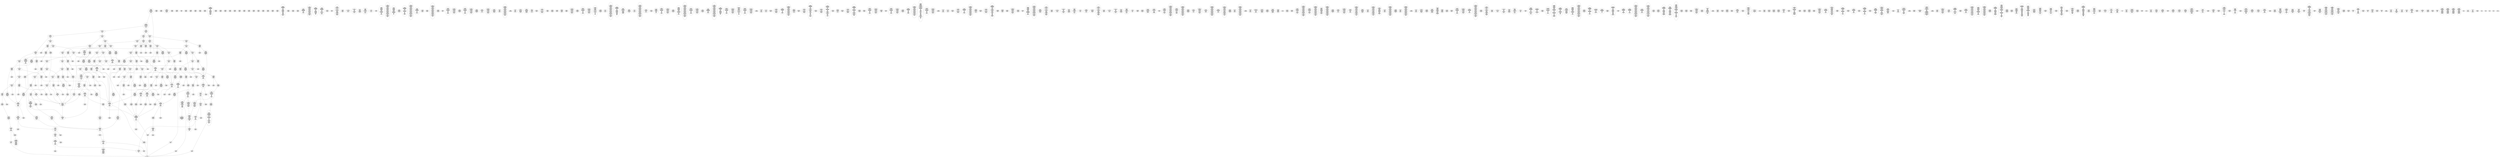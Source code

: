 /* Generated by GvGen v.1.0 (https://www.github.com/stricaud/gvgen) */

digraph G {
compound=true;
   node1 [label="[anywhere]"];
   node2 [label="# 0x0
PUSHX Data
PUSHX Data
MSTORE
PUSHX LogicData
CALLDATASIZE
LT
PUSHX Data
JUMPI
"];
   node3 [label="# 0xd
PUSHX Data
CALLDATALOAD
PUSHX BitData
SHR
PUSHX LogicData
GT
PUSHX Data
JUMPI
"];
   node4 [label="# 0x1e
PUSHX LogicData
GT
PUSHX Data
JUMPI
"];
   node5 [label="# 0x29
PUSHX LogicData
GT
PUSHX Data
JUMPI
"];
   node6 [label="# 0x34
PUSHX LogicData
EQ
PUSHX Data
JUMPI
"];
   node7 [label="# 0x3f
PUSHX LogicData
EQ
PUSHX Data
JUMPI
"];
   node8 [label="# 0x4a
PUSHX LogicData
EQ
PUSHX Data
JUMPI
"];
   node9 [label="# 0x55
PUSHX LogicData
EQ
PUSHX Data
JUMPI
"];
   node10 [label="# 0x60
PUSHX LogicData
EQ
PUSHX Data
JUMPI
"];
   node11 [label="# 0x6b
PUSHX LogicData
EQ
PUSHX Data
JUMPI
"];
   node12 [label="# 0x76
PUSHX Data
REVERT
"];
   node13 [label="# 0x7a
JUMPDEST
PUSHX LogicData
EQ
PUSHX Data
JUMPI
"];
   node14 [label="# 0x86
PUSHX LogicData
EQ
PUSHX Data
JUMPI
"];
   node15 [label="# 0x91
PUSHX LogicData
EQ
PUSHX Data
JUMPI
"];
   node16 [label="# 0x9c
PUSHX LogicData
EQ
PUSHX Data
JUMPI
"];
   node17 [label="# 0xa7
PUSHX LogicData
EQ
PUSHX Data
JUMPI
"];
   node18 [label="# 0xb2
PUSHX LogicData
EQ
PUSHX Data
JUMPI
"];
   node19 [label="# 0xbd
PUSHX Data
REVERT
"];
   node20 [label="# 0xc1
JUMPDEST
PUSHX LogicData
GT
PUSHX Data
JUMPI
"];
   node21 [label="# 0xcd
PUSHX LogicData
EQ
PUSHX Data
JUMPI
"];
   node22 [label="# 0xd8
PUSHX LogicData
EQ
PUSHX Data
JUMPI
"];
   node23 [label="# 0xe3
PUSHX LogicData
EQ
PUSHX Data
JUMPI
"];
   node24 [label="# 0xee
PUSHX LogicData
EQ
PUSHX Data
JUMPI
"];
   node25 [label="# 0xf9
PUSHX LogicData
EQ
PUSHX Data
JUMPI
"];
   node26 [label="# 0x104
PUSHX LogicData
EQ
PUSHX Data
JUMPI
"];
   node27 [label="# 0x10f
PUSHX Data
REVERT
"];
   node28 [label="# 0x113
JUMPDEST
PUSHX LogicData
EQ
PUSHX Data
JUMPI
"];
   node29 [label="# 0x11f
PUSHX LogicData
EQ
PUSHX Data
JUMPI
"];
   node30 [label="# 0x12a
PUSHX LogicData
EQ
PUSHX Data
JUMPI
"];
   node31 [label="# 0x135
PUSHX LogicData
EQ
PUSHX Data
JUMPI
"];
   node32 [label="# 0x140
PUSHX LogicData
EQ
PUSHX Data
JUMPI
"];
   node33 [label="# 0x14b
PUSHX Data
REVERT
"];
   node34 [label="# 0x14f
JUMPDEST
PUSHX LogicData
GT
PUSHX Data
JUMPI
"];
   node35 [label="# 0x15b
PUSHX LogicData
GT
PUSHX Data
JUMPI
"];
   node36 [label="# 0x166
PUSHX LogicData
EQ
PUSHX Data
JUMPI
"];
   node37 [label="# 0x171
PUSHX LogicData
EQ
PUSHX Data
JUMPI
"];
   node38 [label="# 0x17c
PUSHX LogicData
EQ
PUSHX Data
JUMPI
"];
   node39 [label="# 0x187
PUSHX LogicData
EQ
PUSHX Data
JUMPI
"];
   node40 [label="# 0x192
PUSHX LogicData
EQ
PUSHX Data
JUMPI
"];
   node41 [label="# 0x19d
PUSHX LogicData
EQ
PUSHX Data
JUMPI
"];
   node42 [label="# 0x1a8
PUSHX Data
REVERT
"];
   node43 [label="# 0x1ac
JUMPDEST
PUSHX LogicData
EQ
PUSHX Data
JUMPI
"];
   node44 [label="# 0x1b8
PUSHX LogicData
EQ
PUSHX Data
JUMPI
"];
   node45 [label="# 0x1c3
PUSHX LogicData
EQ
PUSHX Data
JUMPI
"];
   node46 [label="# 0x1ce
PUSHX LogicData
EQ
PUSHX Data
JUMPI
"];
   node47 [label="# 0x1d9
PUSHX LogicData
EQ
PUSHX Data
JUMPI
"];
   node48 [label="# 0x1e4
PUSHX LogicData
EQ
PUSHX Data
JUMPI
"];
   node49 [label="# 0x1ef
PUSHX Data
REVERT
"];
   node50 [label="# 0x1f3
JUMPDEST
PUSHX LogicData
GT
PUSHX Data
JUMPI
"];
   node51 [label="# 0x1ff
PUSHX LogicData
EQ
PUSHX Data
JUMPI
"];
   node52 [label="# 0x20a
PUSHX LogicData
EQ
PUSHX Data
JUMPI
"];
   node53 [label="# 0x215
PUSHX LogicData
EQ
PUSHX Data
JUMPI
"];
   node54 [label="# 0x220
PUSHX LogicData
EQ
PUSHX Data
JUMPI
"];
   node55 [label="# 0x22b
PUSHX LogicData
EQ
PUSHX Data
JUMPI
"];
   node56 [label="# 0x236
PUSHX LogicData
EQ
PUSHX Data
JUMPI
"];
   node57 [label="# 0x241
PUSHX Data
REVERT
"];
   node58 [label="# 0x245
JUMPDEST
PUSHX LogicData
EQ
PUSHX Data
JUMPI
"];
   node59 [label="# 0x250
PUSHX LogicData
EQ
PUSHX Data
JUMPI
"];
   node60 [label="# 0x25b
PUSHX LogicData
EQ
PUSHX Data
JUMPI
"];
   node61 [label="# 0x266
PUSHX LogicData
EQ
PUSHX Data
JUMPI
"];
   node62 [label="# 0x271
PUSHX LogicData
EQ
PUSHX Data
JUMPI
"];
   node63 [label="# 0x27c
JUMPDEST
PUSHX Data
REVERT
"];
   node64 [label="# 0x281
JUMPDEST
CALLVALUE
ISZERO
PUSHX Data
JUMPI
"];
   node65 [label="# 0x289
PUSHX Data
REVERT
"];
   node66 [label="# 0x28d
JUMPDEST
PUSHX Data
PUSHX Data
CALLDATASIZE
PUSHX Data
PUSHX Data
JUMP
"];
   node67 [label="# 0x29c
JUMPDEST
PUSHX Data
JUMP
"];
   node68 [label="# 0x2a1
JUMPDEST
PUSHX MemData
MLOAD
MSTORE
PUSHX ArithData
ADD
"];
   node69 [label="# 0x2ab
JUMPDEST
PUSHX MemData
MLOAD
SUB
RETURN
"];
   node70 [label="# 0x2b4
JUMPDEST
CALLVALUE
ISZERO
PUSHX Data
JUMPI
"];
   node71 [label="# 0x2bc
PUSHX Data
REVERT
"];
   node72 [label="# 0x2c0
JUMPDEST
PUSHX Data
PUSHX Data
CALLDATASIZE
PUSHX Data
PUSHX Data
JUMP
"];
   node73 [label="# 0x2cf
JUMPDEST
PUSHX Data
JUMP
"];
   node74 [label="# 0x2d4
JUMPDEST
PUSHX MemData
MLOAD
ISZERO
ISZERO
MSTORE
PUSHX ArithData
ADD
PUSHX Data
JUMP
"];
   node75 [label="# 0x2e4
JUMPDEST
CALLVALUE
ISZERO
PUSHX Data
JUMPI
"];
   node76 [label="# 0x2ec
PUSHX Data
REVERT
"];
   node77 [label="# 0x2f0
JUMPDEST
PUSHX Data
PUSHX Data
JUMP
"];
   node78 [label="# 0x2f9
JUMPDEST
PUSHX MemData
MLOAD
PUSHX Data
PUSHX Data
JUMP
"];
   node79 [label="# 0x306
JUMPDEST
CALLVALUE
ISZERO
PUSHX Data
JUMPI
"];
   node80 [label="# 0x30e
PUSHX Data
REVERT
"];
   node81 [label="# 0x312
JUMPDEST
PUSHX Data
PUSHX Data
CALLDATASIZE
PUSHX Data
PUSHX Data
JUMP
"];
   node82 [label="# 0x321
JUMPDEST
PUSHX Data
JUMP
"];
   node83 [label="# 0x326
JUMPDEST
PUSHX MemData
MLOAD
PUSHX ArithData
PUSHX BitData
PUSHX BitData
SHL
SUB
AND
MSTORE
PUSHX ArithData
ADD
PUSHX Data
JUMP
"];
   node84 [label="# 0x33e
JUMPDEST
CALLVALUE
ISZERO
PUSHX Data
JUMPI
"];
   node85 [label="# 0x346
PUSHX Data
REVERT
"];
   node86 [label="# 0x34a
JUMPDEST
PUSHX Data
PUSHX Data
CALLDATASIZE
PUSHX Data
PUSHX Data
JUMP
"];
   node87 [label="# 0x359
JUMPDEST
PUSHX Data
JUMP
"];
   node88 [label="# 0x35e
JUMPDEST
STOP
"];
   node89 [label="# 0x360
JUMPDEST
CALLVALUE
ISZERO
PUSHX Data
JUMPI
"];
   node90 [label="# 0x368
PUSHX Data
REVERT
"];
   node91 [label="# 0x36c
JUMPDEST
PUSHX Data
PUSHX Data
CALLDATASIZE
PUSHX Data
PUSHX Data
JUMP
"];
   node92 [label="# 0x37b
JUMPDEST
PUSHX Data
JUMP
"];
   node93 [label="# 0x380
JUMPDEST
CALLVALUE
ISZERO
PUSHX Data
JUMPI
"];
   node94 [label="# 0x388
PUSHX Data
REVERT
"];
   node95 [label="# 0x38c
JUMPDEST
PUSHX Data
PUSHX Data
CALLDATASIZE
PUSHX Data
PUSHX Data
JUMP
"];
   node96 [label="# 0x39b
JUMPDEST
PUSHX Data
JUMP
"];
   node97 [label="# 0x3a0
JUMPDEST
CALLVALUE
ISZERO
PUSHX Data
JUMPI
"];
   node98 [label="# 0x3a8
PUSHX Data
REVERT
"];
   node99 [label="# 0x3ac
JUMPDEST
PUSHX StorData
SLOAD
PUSHX Data
JUMP
"];
   node100 [label="# 0x3b5
JUMPDEST
CALLVALUE
ISZERO
PUSHX Data
JUMPI
"];
   node101 [label="# 0x3bd
PUSHX Data
REVERT
"];
   node102 [label="# 0x3c1
JUMPDEST
PUSHX StorData
SLOAD
PUSHX Data
PUSHX BitData
PUSHX BitData
SHL
DIV
PUSHX BitData
AND
JUMP
"];
   node103 [label="# 0x3d6
JUMPDEST
CALLVALUE
ISZERO
PUSHX Data
JUMPI
"];
   node104 [label="# 0x3de
PUSHX Data
REVERT
"];
   node105 [label="# 0x3e2
JUMPDEST
PUSHX Data
PUSHX Data
CALLDATASIZE
PUSHX Data
PUSHX Data
JUMP
"];
   node106 [label="# 0x3f1
JUMPDEST
PUSHX Data
JUMP
"];
   node107 [label="# 0x3f6
JUMPDEST
CALLVALUE
ISZERO
PUSHX Data
JUMPI
"];
   node108 [label="# 0x3fe
PUSHX Data
REVERT
"];
   node109 [label="# 0x402
JUMPDEST
PUSHX Data
PUSHX Data
CALLDATASIZE
PUSHX Data
PUSHX Data
JUMP
"];
   node110 [label="# 0x411
JUMPDEST
PUSHX Data
JUMP
"];
   node111 [label="# 0x416
JUMPDEST
CALLVALUE
ISZERO
PUSHX Data
JUMPI
"];
   node112 [label="# 0x41e
PUSHX Data
REVERT
"];
   node113 [label="# 0x422
JUMPDEST
PUSHX StorData
SLOAD
PUSHX Data
PUSHX BitData
PUSHX BitData
SHL
DIV
PUSHX BitData
AND
JUMP
"];
   node114 [label="# 0x437
JUMPDEST
CALLVALUE
ISZERO
PUSHX Data
JUMPI
"];
   node115 [label="# 0x43f
PUSHX Data
REVERT
"];
   node116 [label="# 0x443
JUMPDEST
PUSHX Data
PUSHX Data
CALLDATASIZE
PUSHX Data
PUSHX Data
JUMP
"];
   node117 [label="# 0x452
JUMPDEST
PUSHX Data
JUMP
"];
   node118 [label="# 0x457
JUMPDEST
CALLVALUE
ISZERO
PUSHX Data
JUMPI
"];
   node119 [label="# 0x45f
PUSHX Data
REVERT
"];
   node120 [label="# 0x463
JUMPDEST
PUSHX Data
PUSHX Data
CALLDATASIZE
PUSHX Data
PUSHX Data
JUMP
"];
   node121 [label="# 0x472
JUMPDEST
PUSHX ArithData
PUSHX BitData
PUSHX BitData
SHL
SUB
AND
PUSHX Data
MSTORE
PUSHX Data
PUSHX Data
MSTORE
PUSHX Data
SHA3
SLOAD
PUSHX BitData
AND
JUMP
"];
   node122 [label="# 0x490
JUMPDEST
CALLVALUE
ISZERO
PUSHX Data
JUMPI
"];
   node123 [label="# 0x498
PUSHX Data
REVERT
"];
   node124 [label="# 0x49c
JUMPDEST
PUSHX Data
PUSHX Data
JUMP
"];
   node125 [label="# 0x4a5
JUMPDEST
CALLVALUE
ISZERO
PUSHX Data
JUMPI
"];
   node126 [label="# 0x4ad
PUSHX Data
REVERT
"];
   node127 [label="# 0x4b1
JUMPDEST
PUSHX Data
PUSHX Data
CALLDATASIZE
PUSHX Data
PUSHX Data
JUMP
"];
   node128 [label="# 0x4c0
JUMPDEST
PUSHX Data
JUMP
"];
   node129 [label="# 0x4c5
JUMPDEST
CALLVALUE
ISZERO
PUSHX Data
JUMPI
"];
   node130 [label="# 0x4cd
PUSHX Data
REVERT
"];
   node131 [label="# 0x4d1
JUMPDEST
PUSHX Data
PUSHX Data
CALLDATASIZE
PUSHX Data
PUSHX Data
JUMP
"];
   node132 [label="# 0x4e0
JUMPDEST
PUSHX Data
JUMP
"];
   node133 [label="# 0x4e5
JUMPDEST
CALLVALUE
ISZERO
PUSHX Data
JUMPI
"];
   node134 [label="# 0x4ed
PUSHX Data
REVERT
"];
   node135 [label="# 0x4f1
JUMPDEST
PUSHX Data
PUSHX Data
CALLDATASIZE
PUSHX Data
PUSHX Data
JUMP
"];
   node136 [label="# 0x500
JUMPDEST
PUSHX Data
JUMP
"];
   node137 [label="# 0x505
JUMPDEST
CALLVALUE
ISZERO
PUSHX Data
JUMPI
"];
   node138 [label="# 0x50d
PUSHX Data
REVERT
"];
   node139 [label="# 0x511
JUMPDEST
PUSHX Data
PUSHX Data
CALLDATASIZE
PUSHX Data
PUSHX Data
JUMP
"];
   node140 [label="# 0x520
JUMPDEST
PUSHX Data
JUMP
"];
   node141 [label="# 0x525
JUMPDEST
CALLVALUE
ISZERO
PUSHX Data
JUMPI
"];
   node142 [label="# 0x52d
PUSHX Data
REVERT
"];
   node143 [label="# 0x531
JUMPDEST
PUSHX Data
PUSHX Data
CALLDATASIZE
PUSHX Data
PUSHX Data
JUMP
"];
   node144 [label="# 0x540
JUMPDEST
PUSHX Data
JUMP
"];
   node145 [label="# 0x545
JUMPDEST
CALLVALUE
ISZERO
PUSHX Data
JUMPI
"];
   node146 [label="# 0x54d
PUSHX Data
REVERT
"];
   node147 [label="# 0x551
JUMPDEST
PUSHX Data
PUSHX Data
CALLDATASIZE
PUSHX Data
PUSHX Data
JUMP
"];
   node148 [label="# 0x560
JUMPDEST
PUSHX Data
JUMP
"];
   node149 [label="# 0x565
JUMPDEST
CALLVALUE
ISZERO
PUSHX Data
JUMPI
"];
   node150 [label="# 0x56d
PUSHX Data
REVERT
"];
   node151 [label="# 0x571
JUMPDEST
PUSHX Data
PUSHX Data
JUMP
"];
   node152 [label="# 0x57a
JUMPDEST
CALLVALUE
ISZERO
PUSHX Data
JUMPI
"];
   node153 [label="# 0x582
PUSHX Data
REVERT
"];
   node154 [label="# 0x586
JUMPDEST
PUSHX Data
PUSHX Data
CALLDATASIZE
PUSHX Data
PUSHX Data
JUMP
"];
   node155 [label="# 0x595
JUMPDEST
PUSHX Data
JUMP
"];
   node156 [label="# 0x59a
JUMPDEST
CALLVALUE
ISZERO
PUSHX Data
JUMPI
"];
   node157 [label="# 0x5a2
PUSHX Data
REVERT
"];
   node158 [label="# 0x5a6
JUMPDEST
PUSHX Data
PUSHX Data
JUMP
"];
   node159 [label="# 0x5b0
JUMPDEST
CALLVALUE
ISZERO
PUSHX Data
JUMPI
"];
   node160 [label="# 0x5b8
PUSHX Data
REVERT
"];
   node161 [label="# 0x5bc
JUMPDEST
PUSHX Data
PUSHX Data
CALLDATASIZE
PUSHX Data
PUSHX Data
JUMP
"];
   node162 [label="# 0x5cb
JUMPDEST
PUSHX Data
JUMP
"];
   node163 [label="# 0x5d0
JUMPDEST
CALLVALUE
ISZERO
PUSHX Data
JUMPI
"];
   node164 [label="# 0x5d8
PUSHX Data
REVERT
"];
   node165 [label="# 0x5dc
JUMPDEST
PUSHX Data
PUSHX Data
CALLDATASIZE
PUSHX Data
PUSHX Data
JUMP
"];
   node166 [label="# 0x5eb
JUMPDEST
PUSHX Data
JUMP
"];
   node167 [label="# 0x5f0
JUMPDEST
CALLVALUE
ISZERO
PUSHX Data
JUMPI
"];
   node168 [label="# 0x5f8
PUSHX Data
REVERT
"];
   node169 [label="# 0x5fc
JUMPDEST
PUSHX Data
PUSHX StorData
SLOAD
JUMP
"];
   node170 [label="# 0x606
JUMPDEST
CALLVALUE
ISZERO
PUSHX Data
JUMPI
"];
   node171 [label="# 0x60e
PUSHX Data
REVERT
"];
   node172 [label="# 0x612
JUMPDEST
PUSHX Data
PUSHX Data
JUMP
"];
   node173 [label="# 0x61b
JUMPDEST
CALLVALUE
ISZERO
PUSHX Data
JUMPI
"];
   node174 [label="# 0x623
PUSHX Data
REVERT
"];
   node175 [label="# 0x627
JUMPDEST
PUSHX Data
PUSHX Data
JUMP
"];
   node176 [label="# 0x637
JUMPDEST
CALLVALUE
ISZERO
PUSHX Data
JUMPI
"];
   node177 [label="# 0x63f
PUSHX Data
REVERT
"];
   node178 [label="# 0x643
JUMPDEST
PUSHX StorData
SLOAD
PUSHX ArithData
PUSHX BitData
PUSHX BitData
SHL
SUB
AND
PUSHX Data
JUMP
"];
   node179 [label="# 0x655
JUMPDEST
CALLVALUE
ISZERO
PUSHX Data
JUMPI
"];
   node180 [label="# 0x65d
PUSHX Data
REVERT
"];
   node181 [label="# 0x661
JUMPDEST
PUSHX Data
PUSHX Data
CALLDATASIZE
PUSHX Data
PUSHX Data
JUMP
"];
   node182 [label="# 0x670
JUMPDEST
PUSHX Data
JUMP
"];
   node183 [label="# 0x675
JUMPDEST
CALLVALUE
ISZERO
PUSHX Data
JUMPI
"];
   node184 [label="# 0x67d
PUSHX Data
REVERT
"];
   node185 [label="# 0x681
JUMPDEST
PUSHX Data
PUSHX Data
JUMP
"];
   node186 [label="# 0x68a
JUMPDEST
CALLVALUE
ISZERO
PUSHX Data
JUMPI
"];
   node187 [label="# 0x692
PUSHX Data
REVERT
"];
   node188 [label="# 0x696
JUMPDEST
PUSHX Data
PUSHX Data
CALLDATASIZE
PUSHX Data
PUSHX Data
JUMP
"];
   node189 [label="# 0x6a5
JUMPDEST
PUSHX Data
JUMP
"];
   node190 [label="# 0x6aa
JUMPDEST
CALLVALUE
ISZERO
PUSHX Data
JUMPI
"];
   node191 [label="# 0x6b2
PUSHX Data
REVERT
"];
   node192 [label="# 0x6b6
JUMPDEST
PUSHX Data
PUSHX Data
CALLDATASIZE
PUSHX Data
PUSHX Data
JUMP
"];
   node193 [label="# 0x6c5
JUMPDEST
PUSHX Data
JUMP
"];
   node194 [label="# 0x6ca
JUMPDEST
CALLVALUE
ISZERO
PUSHX Data
JUMPI
"];
   node195 [label="# 0x6d2
PUSHX Data
REVERT
"];
   node196 [label="# 0x6d6
JUMPDEST
PUSHX Data
PUSHX Data
CALLDATASIZE
PUSHX Data
PUSHX Data
JUMP
"];
   node197 [label="# 0x6e5
JUMPDEST
PUSHX Data
JUMP
"];
   node198 [label="# 0x6ea
JUMPDEST
CALLVALUE
ISZERO
PUSHX Data
JUMPI
"];
   node199 [label="# 0x6f2
PUSHX Data
REVERT
"];
   node200 [label="# 0x6f6
JUMPDEST
PUSHX Data
PUSHX Data
CALLDATASIZE
PUSHX Data
PUSHX Data
JUMP
"];
   node201 [label="# 0x705
JUMPDEST
PUSHX Data
JUMP
"];
   node202 [label="# 0x70a
JUMPDEST
CALLVALUE
ISZERO
PUSHX Data
JUMPI
"];
   node203 [label="# 0x712
PUSHX Data
REVERT
"];
   node204 [label="# 0x716
JUMPDEST
PUSHX Data
PUSHX StorData
SLOAD
JUMP
"];
   node205 [label="# 0x720
JUMPDEST
CALLVALUE
ISZERO
PUSHX Data
JUMPI
"];
   node206 [label="# 0x728
PUSHX Data
REVERT
"];
   node207 [label="# 0x72c
JUMPDEST
PUSHX Data
PUSHX Data
JUMP
"];
   node208 [label="# 0x735
JUMPDEST
CALLVALUE
ISZERO
PUSHX Data
JUMPI
"];
   node209 [label="# 0x73d
PUSHX Data
REVERT
"];
   node210 [label="# 0x741
JUMPDEST
PUSHX Data
PUSHX StorData
SLOAD
JUMP
"];
   node211 [label="# 0x74b
JUMPDEST
CALLVALUE
ISZERO
PUSHX Data
JUMPI
"];
   node212 [label="# 0x753
PUSHX Data
REVERT
"];
   node213 [label="# 0x757
JUMPDEST
PUSHX Data
PUSHX Data
JUMP
"];
   node214 [label="# 0x760
JUMPDEST
CALLVALUE
ISZERO
PUSHX Data
JUMPI
"];
   node215 [label="# 0x768
PUSHX Data
REVERT
"];
   node216 [label="# 0x76c
JUMPDEST
PUSHX Data
PUSHX Data
CALLDATASIZE
PUSHX Data
PUSHX Data
JUMP
"];
   node217 [label="# 0x77b
JUMPDEST
PUSHX ArithData
PUSHX BitData
PUSHX BitData
SHL
SUB
AND
PUSHX Data
MSTORE
PUSHX Data
PUSHX Data
MSTORE
PUSHX Data
SHA3
AND
MSTORE
MSTORE
SHA3
SLOAD
PUSHX BitData
AND
JUMP
"];
   node218 [label="# 0x7a9
JUMPDEST
PUSHX Data
PUSHX Data
CALLDATASIZE
PUSHX Data
PUSHX Data
JUMP
"];
   node219 [label="# 0x7b7
JUMPDEST
PUSHX Data
JUMP
"];
   node220 [label="# 0x7bc
JUMPDEST
PUSHX Data
PUSHX Data
CALLDATASIZE
PUSHX Data
PUSHX Data
JUMP
"];
   node221 [label="# 0x7ca
JUMPDEST
PUSHX Data
JUMP
"];
   node222 [label="# 0x7cf
JUMPDEST
CALLVALUE
ISZERO
PUSHX Data
JUMPI
"];
   node223 [label="# 0x7d7
PUSHX Data
REVERT
"];
   node224 [label="# 0x7db
JUMPDEST
PUSHX Data
PUSHX Data
CALLDATASIZE
PUSHX Data
PUSHX Data
JUMP
"];
   node225 [label="# 0x7ea
JUMPDEST
PUSHX Data
JUMP
"];
   node226 [label="# 0x7ef
JUMPDEST
CALLVALUE
ISZERO
PUSHX Data
JUMPI
"];
   node227 [label="# 0x7f7
PUSHX Data
REVERT
"];
   node228 [label="# 0x7fb
JUMPDEST
PUSHX Data
PUSHX Data
JUMP
"];
   node229 [label="# 0x804
JUMPDEST
CALLVALUE
ISZERO
PUSHX Data
JUMPI
"];
   node230 [label="# 0x80c
PUSHX Data
REVERT
"];
   node231 [label="# 0x810
JUMPDEST
PUSHX Data
PUSHX Data
JUMP
"];
   node232 [label="# 0x819
JUMPDEST
PUSHX Data
PUSHX ArithData
PUSHX BitData
PUSHX BitData
SHL
SUB
AND
PUSHX Data
JUMPI
"];
   node233 [label="# 0x82a
PUSHX MemData
MLOAD
PUSHX BitData
PUSHX BitData
SHL
MSTORE
PUSHX Data
PUSHX ArithData
ADD
MSTORE
PUSHX Data
PUSHX ArithData
ADD
MSTORE
PUSHX Data
PUSHX ArithData
ADD
MSTORE
PUSHX ArithData
ADD
"];
   node234 [label="# 0x86d
JUMPDEST
PUSHX MemData
MLOAD
SUB
REVERT
"];
   node235 [label="# 0x876
JUMPDEST
PUSHX ArithData
PUSHX BitData
PUSHX BitData
SHL
SUB
AND
PUSHX Data
MSTORE
PUSHX Data
PUSHX Data
MSTORE
PUSHX Data
SHA3
SLOAD
JUMP
"];
   node236 [label="# 0x892
JUMPDEST
PUSHX Data
PUSHX ArithData
PUSHX BitData
PUSHX BitData
SHL
SUB
NOT
AND
PUSHX BitData
PUSHX BitData
SHL
EQ
PUSHX Data
JUMPI
"];
   node237 [label="# 0x8ae
PUSHX Data
PUSHX Data
JUMP
"];
   node238 [label="# 0x8b7
JUMPDEST
JUMP
"];
   node239 [label="# 0x8bd
JUMPDEST
PUSHX Data
PUSHX StorData
SLOAD
PUSHX Data
PUSHX Data
JUMP
"];
   node240 [label="# 0x8cc
JUMPDEST
PUSHX ArithData
ADD
PUSHX ArithData
DIV
MUL
PUSHX ArithData
ADD
PUSHX MemData
MLOAD
ADD
PUSHX Data
MSTORE
MSTORE
PUSHX ArithData
ADD
SLOAD
PUSHX Data
PUSHX Data
JUMP
"];
   node241 [label="# 0x8f8
JUMPDEST
ISZERO
PUSHX Data
JUMPI
"];
   node242 [label="# 0x8ff
PUSHX LogicData
LT
PUSHX Data
JUMPI
"];
   node243 [label="# 0x907
PUSHX ArithData
SLOAD
DIV
MUL
MSTORE
PUSHX ArithData
ADD
PUSHX Data
JUMP
"];
   node244 [label="# 0x91a
JUMPDEST
ADD
PUSHX Data
MSTORE
PUSHX Data
PUSHX Data
SHA3
"];
   node245 [label="# 0x928
JUMPDEST
SLOAD
MSTORE
PUSHX ArithData
ADD
PUSHX ArithData
ADD
GT
PUSHX Data
JUMPI
"];
   node246 [label="# 0x93c
SUB
PUSHX BitData
AND
ADD
"];
   node247 [label="# 0x945
JUMPDEST
JUMP
"];
   node248 [label="# 0x94f
JUMPDEST
PUSHX Data
MSTORE
PUSHX Data
PUSHX Data
MSTORE
PUSHX Data
SHA3
SLOAD
PUSHX ArithData
PUSHX BitData
PUSHX BitData
SHL
SUB
AND
PUSHX Data
JUMPI
"];
   node249 [label="# 0x96c
PUSHX MemData
MLOAD
PUSHX BitData
PUSHX BitData
SHL
MSTORE
PUSHX Data
PUSHX ArithData
ADD
MSTORE
PUSHX Data
PUSHX ArithData
ADD
MSTORE
PUSHX Data
PUSHX ArithData
ADD
MSTORE
PUSHX BitData
PUSHX BitData
SHL
PUSHX ArithData
ADD
MSTORE
PUSHX ArithData
ADD
PUSHX Data
JUMP
"];
   node250 [label="# 0x9c8
JUMPDEST
PUSHX Data
MSTORE
PUSHX Data
PUSHX Data
MSTORE
PUSHX Data
SHA3
SLOAD
PUSHX ArithData
PUSHX BitData
PUSHX BitData
SHL
SUB
AND
JUMP
"];
   node251 [label="# 0x9e4
JUMPDEST
PUSHX Data
PUSHX Data
PUSHX Data
JUMP
"];
   node252 [label="# 0x9ef
JUMPDEST
PUSHX ArithData
PUSHX BitData
PUSHX BitData
SHL
SUB
AND
PUSHX ArithData
PUSHX BitData
PUSHX BitData
SHL
SUB
AND
EQ
ISZERO
PUSHX Data
JUMPI
"];
   node253 [label="# 0xa0c
PUSHX MemData
MLOAD
PUSHX BitData
PUSHX BitData
SHL
MSTORE
PUSHX Data
PUSHX ArithData
ADD
MSTORE
PUSHX Data
PUSHX ArithData
ADD
MSTORE
PUSHX Data
PUSHX ArithData
ADD
MSTORE
PUSHX BitData
PUSHX BitData
SHL
PUSHX ArithData
ADD
MSTORE
PUSHX ArithData
ADD
PUSHX Data
JUMP
"];
   node254 [label="# 0xa5d
JUMPDEST
CALLER
PUSHX ArithData
PUSHX BitData
PUSHX BitData
SHL
SUB
AND
EQ
PUSHX Data
JUMPI
"];
   node255 [label="# 0xa6f
PUSHX Data
CALLER
PUSHX Data
JUMP
"];
   node256 [label="# 0xa79
JUMPDEST
PUSHX Data
JUMPI
"];
   node257 [label="# 0xa7e
PUSHX MemData
MLOAD
PUSHX BitData
PUSHX BitData
SHL
MSTORE
PUSHX Data
PUSHX ArithData
ADD
MSTORE
PUSHX Data
PUSHX ArithData
ADD
MSTORE
PUSHX Data
PUSHX ArithData
ADD
MSTORE
PUSHX Data
PUSHX ArithData
ADD
MSTORE
PUSHX ArithData
ADD
PUSHX Data
JUMP
"];
   node258 [label="# 0xaeb
JUMPDEST
PUSHX Data
PUSHX Data
JUMP
"];
   node259 [label="# 0xaf5
JUMPDEST
JUMP
"];
   node260 [label="# 0xafa
JUMPDEST
PUSHX StorData
SLOAD
PUSHX ArithData
PUSHX BitData
PUSHX BitData
SHL
SUB
AND
CALLER
EQ
PUSHX Data
JUMPI
"];
   node261 [label="# 0xb0d
PUSHX MemData
MLOAD
PUSHX BitData
PUSHX BitData
SHL
MSTORE
PUSHX ArithData
ADD
PUSHX Data
PUSHX Data
JUMP
"];
   node262 [label="# 0xb24
JUMPDEST
PUSHX Data
PUSHX Data
PUSHX Data
JUMP
"];
   node263 [label="# 0xb30
JUMPDEST
PUSHX StorData
SLOAD
PUSHX ArithData
PUSHX BitData
PUSHX BitData
SHL
SUB
AND
CALLER
EQ
PUSHX Data
JUMPI
"];
   node264 [label="# 0xb43
PUSHX MemData
MLOAD
PUSHX BitData
PUSHX BitData
SHL
MSTORE
PUSHX ArithData
ADD
PUSHX Data
PUSHX Data
JUMP
"];
   node265 [label="# 0xb5a
JUMPDEST
PUSHX Data
PUSHX Data
PUSHX Data
PUSHX Data
JUMP
"];
   node266 [label="# 0xb67
JUMPDEST
PUSHX StorData
SLOAD
LT
PUSHX Data
JUMPI
"];
   node267 [label="# 0xb70
PUSHX MemData
MLOAD
PUSHX BitData
PUSHX BitData
SHL
MSTORE
PUSHX ArithData
ADD
PUSHX Data
PUSHX Data
JUMP
"];
   node268 [label="# 0xb87
JUMPDEST
PUSHX StorData
SLOAD
PUSHX Data
PUSHX Data
PUSHX Data
JUMP
"];
   node269 [label="# 0xb98
JUMPDEST
GT
ISZERO
PUSHX Data
JUMPI
"];
   node270 [label="# 0xb9f
PUSHX MemData
MLOAD
PUSHX BitData
PUSHX BitData
SHL
MSTORE
PUSHX Data
PUSHX ArithData
ADD
MSTORE
PUSHX Data
PUSHX ArithData
ADD
MSTORE
PUSHX Data
PUSHX ArithData
ADD
MSTORE
PUSHX ArithData
ADD
PUSHX Data
JUMP
"];
   node271 [label="# 0xbe6
JUMPDEST
PUSHX Data
"];
   node272 [label="# 0xbe9
JUMPDEST
LT
ISZERO
PUSHX Data
JUMPI
"];
   node273 [label="# 0xbf2
PUSHX Data
PUSHX StorData
SLOAD
PUSHX Data
PUSHX Data
PUSHX Data
JUMP
"];
   node274 [label="# 0xc02
JUMPDEST
PUSHX Data
PUSHX StorData
PUSHX Data
SLOAD
PUSHX Data
PUSHX Data
JUMP
"];
   node275 [label="# 0xc17
JUMPDEST
SSTORE
PUSHX Data
LT
PUSHX Data
JUMPI
"];
   node276 [label="# 0xc2b
PUSHX Data
PUSHX Data
JUMP
"];
   node277 [label="# 0xc32
JUMPDEST
PUSHX ArithData
MUL
ADD
PUSHX ArithData
ADD
PUSHX Data
PUSHX Data
JUMP
"];
   node278 [label="# 0xc47
JUMPDEST
PUSHX Data
JUMP
"];
   node279 [label="# 0xc4d
JUMPDEST
PUSHX Data
PUSHX Data
JUMP
"];
   node280 [label="# 0xc58
JUMPDEST
PUSHX Data
JUMP
"];
   node281 [label="# 0xc60
JUMPDEST
PUSHX Data
CALLER
PUSHX Data
JUMP
"];
   node282 [label="# 0xc6a
JUMPDEST
PUSHX Data
JUMPI
"];
   node283 [label="# 0xc6f
PUSHX MemData
MLOAD
PUSHX BitData
PUSHX BitData
SHL
MSTORE
PUSHX ArithData
ADD
PUSHX Data
PUSHX Data
JUMP
"];
   node284 [label="# 0xc86
JUMPDEST
PUSHX Data
PUSHX Data
JUMP
"];
   node285 [label="# 0xc91
JUMPDEST
PUSHX StorData
SLOAD
PUSHX ArithData
PUSHX BitData
PUSHX BitData
SHL
SUB
AND
CALLER
EQ
PUSHX Data
JUMPI
"];
   node286 [label="# 0xca4
PUSHX MemData
MLOAD
PUSHX BitData
PUSHX BitData
SHL
MSTORE
PUSHX ArithData
ADD
PUSHX Data
PUSHX Data
JUMP
"];
   node287 [label="# 0xcbb
JUMPDEST
PUSHX StorData
SLOAD
ISZERO
ISZERO
PUSHX BitData
PUSHX BitData
SHL
MUL
PUSHX BitData
PUSHX BitData
SHL
NOT
AND
OR
SSTORE
JUMP
"];
   node288 [label="# 0xcd9
JUMPDEST
PUSHX Data
PUSHX Data
PUSHX Data
JUMP
"];
   node289 [label="# 0xce4
JUMPDEST
LT
PUSHX Data
JUMPI
"];
   node290 [label="# 0xceb
PUSHX MemData
MLOAD
PUSHX BitData
PUSHX BitData
SHL
MSTORE
PUSHX Data
PUSHX ArithData
ADD
MSTORE
PUSHX Data
PUSHX ArithData
ADD
MSTORE
PUSHX Data
PUSHX ArithData
ADD
MSTORE
PUSHX BitData
PUSHX BitData
SHL
PUSHX ArithData
ADD
MSTORE
PUSHX ArithData
ADD
PUSHX Data
JUMP
"];
   node291 [label="# 0xd46
JUMPDEST
PUSHX ArithData
PUSHX BitData
PUSHX BitData
SHL
SUB
AND
PUSHX Data
MSTORE
PUSHX Data
PUSHX Data
MSTORE
PUSHX Data
SHA3
MSTORE
MSTORE
SHA3
SLOAD
JUMP
"];
   node292 [label="# 0xd6f
JUMPDEST
PUSHX StorData
SLOAD
PUSHX ArithData
PUSHX BitData
PUSHX BitData
SHL
SUB
AND
CALLER
EQ
PUSHX Data
JUMPI
"];
   node293 [label="# 0xd82
PUSHX MemData
MLOAD
PUSHX BitData
PUSHX BitData
SHL
MSTORE
PUSHX ArithData
ADD
PUSHX Data
PUSHX Data
JUMP
"];
   node294 [label="# 0xd99
JUMPDEST
PUSHX MemData
MLOAD
SELFBALANCE
CALLER
ISZERO
PUSHX ArithData
MUL
PUSHX Data
CALL
ISZERO
ISZERO
PUSHX Data
JUMPI
"];
   node295 [label="# 0xdbf
RETURNDATASIZE
PUSHX Data
RETURNDATACOPY
RETURNDATASIZE
PUSHX Data
REVERT
"];
   node296 [label="# 0xdc8
JUMPDEST
JUMP
"];
   node297 [label="# 0xdcc
JUMPDEST
PUSHX Data
PUSHX MemData
MLOAD
PUSHX ArithData
ADD
PUSHX Data
MSTORE
PUSHX Data
MSTORE
PUSHX Data
JUMP
"];
   node298 [label="# 0xde7
JUMPDEST
PUSHX Data
PUSHX Data
PUSHX StorData
SLOAD
JUMP
"];
   node299 [label="# 0xdf2
JUMPDEST
LT
PUSHX Data
JUMPI
"];
   node300 [label="# 0xdf9
PUSHX MemData
MLOAD
PUSHX BitData
PUSHX BitData
SHL
MSTORE
PUSHX Data
PUSHX ArithData
ADD
MSTORE
PUSHX Data
PUSHX ArithData
ADD
MSTORE
PUSHX Data
PUSHX ArithData
ADD
MSTORE
PUSHX BitData
PUSHX BitData
SHL
PUSHX ArithData
ADD
MSTORE
PUSHX ArithData
ADD
PUSHX Data
JUMP
"];
   node301 [label="# 0xe55
JUMPDEST
PUSHX StorData
SLOAD
LT
PUSHX Data
JUMPI
"];
   node302 [label="# 0xe61
PUSHX Data
PUSHX Data
JUMP
"];
   node303 [label="# 0xe68
JUMPDEST
PUSHX Data
MSTORE
PUSHX Data
PUSHX Data
SHA3
ADD
SLOAD
JUMP
"];
   node304 [label="# 0xe7a
JUMPDEST
PUSHX StorData
SLOAD
PUSHX ArithData
PUSHX BitData
PUSHX BitData
SHL
SUB
AND
CALLER
EQ
PUSHX Data
JUMPI
"];
   node305 [label="# 0xe8d
PUSHX MemData
MLOAD
PUSHX BitData
PUSHX BitData
SHL
MSTORE
PUSHX ArithData
ADD
PUSHX Data
PUSHX Data
JUMP
"];
   node306 [label="# 0xea4
JUMPDEST
PUSHX Data
PUSHX Data
PUSHX Data
JUMP
"];
   node307 [label="# 0xeb0
JUMPDEST
PUSHX Data
MSTORE
PUSHX Data
PUSHX Data
MSTORE
PUSHX Data
SHA3
SLOAD
PUSHX ArithData
PUSHX BitData
PUSHX BitData
SHL
SUB
AND
PUSHX Data
JUMPI
"];
   node308 [label="# 0xece
PUSHX MemData
MLOAD
PUSHX BitData
PUSHX BitData
SHL
MSTORE
PUSHX Data
PUSHX ArithData
ADD
MSTORE
PUSHX Data
PUSHX ArithData
ADD
MSTORE
PUSHX Data
PUSHX ArithData
ADD
MSTORE
PUSHX BitData
PUSHX BitData
SHL
PUSHX ArithData
ADD
MSTORE
PUSHX ArithData
ADD
PUSHX Data
JUMP
"];
   node309 [label="# 0xf27
JUMPDEST
PUSHX StorData
SLOAD
PUSHX ArithData
PUSHX BitData
PUSHX BitData
SHL
SUB
AND
CALLER
EQ
PUSHX Data
JUMPI
"];
   node310 [label="# 0xf3a
PUSHX MemData
MLOAD
PUSHX BitData
PUSHX BitData
SHL
MSTORE
PUSHX ArithData
ADD
PUSHX Data
PUSHX Data
JUMP
"];
   node311 [label="# 0xf51
JUMPDEST
PUSHX Data
PUSHX Data
PUSHX Data
JUMP
"];
   node312 [label="# 0xf5d
JUMPDEST
PUSHX Data
PUSHX ArithData
PUSHX BitData
PUSHX BitData
SHL
SUB
AND
PUSHX Data
JUMPI
"];
   node313 [label="# 0xf6e
PUSHX MemData
MLOAD
PUSHX BitData
PUSHX BitData
SHL
MSTORE
PUSHX Data
PUSHX ArithData
ADD
MSTORE
PUSHX Data
PUSHX ArithData
ADD
MSTORE
PUSHX Data
PUSHX ArithData
ADD
MSTORE
PUSHX BitData
PUSHX BitData
SHL
PUSHX ArithData
ADD
MSTORE
PUSHX ArithData
ADD
PUSHX Data
JUMP
"];
   node314 [label="# 0xfc8
JUMPDEST
PUSHX ArithData
PUSHX BitData
PUSHX BitData
SHL
SUB
AND
PUSHX Data
MSTORE
PUSHX Data
PUSHX Data
MSTORE
PUSHX Data
SHA3
SLOAD
JUMP
"];
   node315 [label="# 0xfe4
JUMPDEST
PUSHX StorData
SLOAD
PUSHX ArithData
PUSHX BitData
PUSHX BitData
SHL
SUB
AND
CALLER
EQ
PUSHX Data
JUMPI
"];
   node316 [label="# 0xff7
PUSHX MemData
MLOAD
PUSHX BitData
PUSHX BitData
SHL
MSTORE
PUSHX ArithData
ADD
PUSHX Data
PUSHX Data
JUMP
"];
   node317 [label="# 0x100e
JUMPDEST
PUSHX Data
PUSHX Data
PUSHX Data
JUMP
"];
   node318 [label="# 0x1018
JUMPDEST
JUMP
"];
   node319 [label="# 0x101a
JUMPDEST
PUSHX StorData
SLOAD
PUSHX ArithData
PUSHX BitData
PUSHX BitData
SHL
SUB
AND
CALLER
EQ
PUSHX Data
JUMPI
"];
   node320 [label="# 0x102d
PUSHX MemData
MLOAD
PUSHX BitData
PUSHX BitData
SHL
MSTORE
PUSHX ArithData
ADD
PUSHX Data
PUSHX Data
JUMP
"];
   node321 [label="# 0x1044
JUMPDEST
PUSHX StorData
SLOAD
ISZERO
ISZERO
PUSHX BitData
PUSHX BitData
SHL
MUL
PUSHX BitData
PUSHX BitData
SHL
NOT
AND
OR
SSTORE
JUMP
"];
   node322 [label="# 0x1062
JUMPDEST
PUSHX StorData
SLOAD
PUSHX ArithData
PUSHX BitData
PUSHX BitData
SHL
SUB
AND
CALLER
EQ
PUSHX Data
JUMPI
"];
   node323 [label="# 0x1075
PUSHX MemData
MLOAD
PUSHX BitData
PUSHX BitData
SHL
MSTORE
PUSHX ArithData
ADD
PUSHX Data
PUSHX Data
JUMP
"];
   node324 [label="# 0x108c
JUMPDEST
PUSHX Data
"];
   node325 [label="# 0x108f
JUMPDEST
LT
ISZERO
PUSHX Data
JUMPI
"];
   node326 [label="# 0x1098
PUSHX Data
LT
PUSHX Data
JUMPI
"];
   node327 [label="# 0x10a4
PUSHX Data
PUSHX Data
JUMP
"];
   node328 [label="# 0x10ab
JUMPDEST
PUSHX ArithData
MUL
ADD
PUSHX ArithData
ADD
PUSHX Data
PUSHX Data
JUMP
"];
   node329 [label="# 0x10c0
JUMPDEST
PUSHX ArithData
PUSHX BitData
PUSHX BitData
SHL
SUB
AND
EQ
ISZERO
PUSHX Data
JUMPI
"];
   node330 [label="# 0x10d0
PUSHX MemData
MLOAD
PUSHX BitData
PUSHX BitData
SHL
MSTORE
PUSHX Data
PUSHX ArithData
ADD
MSTORE
PUSHX Data
PUSHX ArithData
ADD
MSTORE
PUSHX Data
PUSHX ArithData
ADD
MSTORE
PUSHX ArithData
ADD
PUSHX Data
JUMP
"];
   node331 [label="# 0x1117
JUMPDEST
PUSHX Data
PUSHX Data
PUSHX Data
LT
PUSHX Data
JUMPI
"];
   node332 [label="# 0x1128
PUSHX Data
PUSHX Data
JUMP
"];
   node333 [label="# 0x112f
JUMPDEST
PUSHX ArithData
MUL
ADD
PUSHX ArithData
ADD
PUSHX Data
PUSHX Data
JUMP
"];
   node334 [label="# 0x1144
JUMPDEST
PUSHX ArithData
PUSHX BitData
PUSHX BitData
SHL
SUB
AND
MSTORE
PUSHX ArithData
ADD
MSTORE
PUSHX ArithData
ADD
PUSHX Data
SHA3
SLOAD
PUSHX BitData
NOT
AND
ISZERO
ISZERO
OR
SSTORE
PUSHX Data
LT
PUSHX Data
JUMPI
"];
   node335 [label="# 0x117d
PUSHX Data
PUSHX Data
JUMP
"];
   node336 [label="# 0x1184
JUMPDEST
PUSHX ArithData
MUL
ADD
PUSHX ArithData
ADD
PUSHX Data
PUSHX Data
JUMP
"];
   node337 [label="# 0x1199
JUMPDEST
PUSHX ArithData
PUSHX BitData
PUSHX BitData
SHL
SUB
AND
PUSHX ArithData
PUSHX BitData
PUSHX BitData
SHL
SUB
AND
MSTORE
PUSHX ArithData
ADD
MSTORE
PUSHX ArithData
ADD
PUSHX Data
SHA3
SLOAD
GT
PUSHX Data
JUMPI
"];
   node338 [label="# 0x11c0
PUSHX Data
PUSHX Data
JUMP
"];
   node339 [label="# 0x11c6
JUMPDEST
PUSHX Data
PUSHX Data
LT
PUSHX Data
JUMPI
"];
   node340 [label="# 0x11d5
PUSHX Data
PUSHX Data
JUMP
"];
   node341 [label="# 0x11dc
JUMPDEST
PUSHX ArithData
MUL
ADD
PUSHX ArithData
ADD
PUSHX Data
PUSHX Data
JUMP
"];
   node342 [label="# 0x11f1
JUMPDEST
PUSHX ArithData
PUSHX BitData
PUSHX BitData
SHL
SUB
AND
PUSHX ArithData
PUSHX BitData
PUSHX BitData
SHL
SUB
AND
MSTORE
PUSHX ArithData
ADD
MSTORE
PUSHX ArithData
ADD
PUSHX Data
SHA3
SLOAD
"];
   node343 [label="# 0x1213
JUMPDEST
PUSHX Data
PUSHX Data
JUMP
"];
   node344 [label="# 0x121e
JUMPDEST
PUSHX Data
JUMP
"];
   node345 [label="# 0x1226
JUMPDEST
PUSHX StorData
SLOAD
PUSHX ArithData
PUSHX BitData
PUSHX BitData
SHL
SUB
AND
CALLER
EQ
PUSHX Data
JUMPI
"];
   node346 [label="# 0x1239
PUSHX MemData
MLOAD
PUSHX BitData
PUSHX BitData
SHL
MSTORE
PUSHX ArithData
ADD
PUSHX Data
PUSHX Data
JUMP
"];
   node347 [label="# 0x1250
JUMPDEST
PUSHX Data
SSTORE
JUMP
"];
   node348 [label="# 0x1255
JUMPDEST
PUSHX Data
PUSHX Data
PUSHX Data
PUSHX Data
JUMP
"];
   node349 [label="# 0x1262
JUMPDEST
JUMP
"];
   node350 [label="# 0x1265
JUMPDEST
PUSHX StorData
SLOAD
PUSHX ArithData
PUSHX BitData
PUSHX BitData
SHL
SUB
AND
CALLER
EQ
PUSHX Data
JUMPI
"];
   node351 [label="# 0x1278
PUSHX MemData
MLOAD
PUSHX BitData
PUSHX BitData
SHL
MSTORE
PUSHX ArithData
ADD
PUSHX Data
PUSHX Data
JUMP
"];
   node352 [label="# 0x128f
JUMPDEST
PUSHX Data
PUSHX Data
PUSHX Data
JUMP
"];
   node353 [label="# 0x129b
JUMPDEST
PUSHX Data
PUSHX StorData
SLOAD
PUSHX Data
PUSHX Data
JUMP
"];
   node354 [label="# 0x12aa
JUMPDEST
PUSHX ArithData
PUSHX BitData
PUSHX BitData
SHL
SUB
AND
CALLER
EQ
ISZERO
PUSHX Data
JUMPI
"];
   node355 [label="# 0x12bc
PUSHX MemData
MLOAD
PUSHX BitData
PUSHX BitData
SHL
MSTORE
PUSHX Data
PUSHX ArithData
ADD
MSTORE
PUSHX Data
PUSHX ArithData
ADD
MSTORE
PUSHX Data
PUSHX ArithData
ADD
MSTORE
PUSHX ArithData
ADD
PUSHX Data
JUMP
"];
   node356 [label="# 0x1303
JUMPDEST
CALLER
PUSHX Data
MSTORE
PUSHX Data
PUSHX ArithData
MSTORE
PUSHX MemData
SHA3
PUSHX ArithData
PUSHX BitData
PUSHX BitData
SHL
SUB
AND
MSTORE
MSTORE
SHA3
SLOAD
PUSHX BitData
NOT
AND
ISZERO
ISZERO
OR
SSTORE
MLOAD
MSTORE
PUSHX Data
ADD
PUSHX MemData
MLOAD
SUB
LOGX
JUMP
"];
   node357 [label="# 0x136f
JUMPDEST
PUSHX StorData
SLOAD
PUSHX ArithData
PUSHX BitData
PUSHX BitData
SHL
SUB
AND
CALLER
EQ
PUSHX Data
JUMPI
"];
   node358 [label="# 0x1382
PUSHX MemData
MLOAD
PUSHX BitData
PUSHX BitData
SHL
MSTORE
PUSHX ArithData
ADD
PUSHX Data
PUSHX Data
JUMP
"];
   node359 [label="# 0x1399
JUMPDEST
PUSHX Data
"];
   node360 [label="# 0x139c
JUMPDEST
LT
ISZERO
PUSHX Data
JUMPI
"];
   node361 [label="# 0x13a5
PUSHX Data
LT
PUSHX Data
JUMPI
"];
   node362 [label="# 0x13b1
PUSHX Data
PUSHX Data
JUMP
"];
   node363 [label="# 0x13b8
JUMPDEST
PUSHX ArithData
MUL
ADD
PUSHX ArithData
ADD
PUSHX Data
PUSHX Data
JUMP
"];
   node364 [label="# 0x13cd
JUMPDEST
PUSHX ArithData
PUSHX BitData
PUSHX BitData
SHL
SUB
AND
EQ
ISZERO
PUSHX Data
JUMPI
"];
   node365 [label="# 0x13dd
PUSHX MemData
MLOAD
PUSHX BitData
PUSHX BitData
SHL
MSTORE
PUSHX Data
PUSHX ArithData
ADD
MSTORE
PUSHX Data
PUSHX ArithData
ADD
MSTORE
PUSHX Data
PUSHX ArithData
ADD
MSTORE
PUSHX ArithData
ADD
PUSHX Data
JUMP
"];
   node366 [label="# 0x1424
JUMPDEST
PUSHX Data
PUSHX Data
PUSHX Data
LT
PUSHX Data
JUMPI
"];
   node367 [label="# 0x1435
PUSHX Data
PUSHX Data
JUMP
"];
   node368 [label="# 0x143c
JUMPDEST
PUSHX ArithData
MUL
ADD
PUSHX ArithData
ADD
PUSHX Data
PUSHX Data
JUMP
"];
   node369 [label="# 0x1451
JUMPDEST
PUSHX ArithData
PUSHX BitData
PUSHX BitData
SHL
SUB
AND
MSTORE
PUSHX ArithData
ADD
MSTORE
PUSHX ArithData
ADD
PUSHX Data
SHA3
SLOAD
PUSHX BitData
NOT
AND
ISZERO
ISZERO
OR
SSTORE
PUSHX Data
PUSHX Data
JUMP
"];
   node370 [label="# 0x1483
JUMPDEST
PUSHX Data
JUMP
"];
   node371 [label="# 0x148b
JUMPDEST
PUSHX Data
CALLER
PUSHX Data
JUMP
"];
   node372 [label="# 0x1495
JUMPDEST
PUSHX Data
JUMPI
"];
   node373 [label="# 0x149a
PUSHX MemData
MLOAD
PUSHX BitData
PUSHX BitData
SHL
MSTORE
PUSHX ArithData
ADD
PUSHX Data
PUSHX Data
JUMP
"];
   node374 [label="# 0x14b1
JUMPDEST
PUSHX Data
PUSHX Data
JUMP
"];
   node375 [label="# 0x14bd
JUMPDEST
JUMP
"];
   node376 [label="# 0x14c3
JUMPDEST
PUSHX Data
MSTORE
PUSHX Data
PUSHX Data
MSTORE
PUSHX Data
SHA3
SLOAD
PUSHX Data
PUSHX ArithData
PUSHX BitData
PUSHX BitData
SHL
SUB
AND
PUSHX Data
JUMPI
"];
   node377 [label="# 0x14e3
PUSHX MemData
MLOAD
PUSHX BitData
PUSHX BitData
SHL
MSTORE
PUSHX Data
PUSHX ArithData
ADD
MSTORE
PUSHX Data
PUSHX ArithData
ADD
MSTORE
PUSHX BitData
PUSHX BitData
SHL
PUSHX ArithData
ADD
MSTORE
PUSHX ArithData
ADD
PUSHX Data
JUMP
"];
   node378 [label="# 0x1521
JUMPDEST
PUSHX Data
PUSHX StorData
SLOAD
PUSHX Data
PUSHX Data
JUMP
"];
   node379 [label="# 0x1530
JUMPDEST
PUSHX ArithData
ADD
PUSHX ArithData
DIV
MUL
PUSHX ArithData
ADD
PUSHX MemData
MLOAD
ADD
PUSHX Data
MSTORE
MSTORE
PUSHX ArithData
ADD
SLOAD
PUSHX Data
PUSHX Data
JUMP
"];
   node380 [label="# 0x155c
JUMPDEST
ISZERO
PUSHX Data
JUMPI
"];
   node381 [label="# 0x1563
PUSHX LogicData
LT
PUSHX Data
JUMPI
"];
   node382 [label="# 0x156b
PUSHX ArithData
SLOAD
DIV
MUL
MSTORE
PUSHX ArithData
ADD
PUSHX Data
JUMP
"];
   node383 [label="# 0x157e
JUMPDEST
ADD
PUSHX Data
MSTORE
PUSHX Data
PUSHX Data
SHA3
"];
   node384 [label="# 0x158c
JUMPDEST
SLOAD
MSTORE
PUSHX ArithData
ADD
PUSHX ArithData
ADD
GT
PUSHX Data
JUMPI
"];
   node385 [label="# 0x15a0
SUB
PUSHX BitData
AND
ADD
"];
   node386 [label="# 0x15a9
JUMPDEST
PUSHX LogicData
MLOAD
GT
PUSHX Data
JUMPI
"];
   node387 [label="# 0x15ba
PUSHX StorData
SLOAD
PUSHX Data
PUSHX Data
JUMP
"];
   node388 [label="# 0x15c6
JUMPDEST
PUSHX ArithData
ADD
PUSHX ArithData
DIV
MUL
PUSHX ArithData
ADD
PUSHX MemData
MLOAD
ADD
PUSHX Data
MSTORE
MSTORE
PUSHX ArithData
ADD
SLOAD
PUSHX Data
PUSHX Data
JUMP
"];
   node389 [label="# 0x15f2
JUMPDEST
ISZERO
PUSHX Data
JUMPI
"];
   node390 [label="# 0x15f9
PUSHX LogicData
LT
PUSHX Data
JUMPI
"];
   node391 [label="# 0x1601
PUSHX ArithData
SLOAD
DIV
MUL
MSTORE
PUSHX ArithData
ADD
PUSHX Data
JUMP
"];
   node392 [label="# 0x1614
JUMPDEST
ADD
PUSHX Data
MSTORE
PUSHX Data
PUSHX Data
SHA3
"];
   node393 [label="# 0x1622
JUMPDEST
SLOAD
MSTORE
PUSHX ArithData
ADD
PUSHX ArithData
ADD
GT
PUSHX Data
JUMPI
"];
   node394 [label="# 0x1636
SUB
PUSHX BitData
AND
ADD
"];
   node395 [label="# 0x163f
JUMPDEST
PUSHX Data
JUMP
"];
   node396 [label="# 0x1649
JUMPDEST
PUSHX Data
PUSHX Data
JUMP
"];
   node397 [label="# 0x1653
JUMPDEST
PUSHX MemData
MLOAD
PUSHX ArithData
ADD
PUSHX Data
PUSHX Data
JUMP
"];
   node398 [label="# 0x1664
JUMPDEST
PUSHX MemData
MLOAD
PUSHX ArithData
SUB
SUB
MSTORE
PUSHX Data
MSTORE
"];
   node399 [label="# 0x1674
JUMPDEST
JUMP
"];
   node400 [label="# 0x167b
JUMPDEST
PUSHX Data
PUSHX StorData
SLOAD
PUSHX Data
PUSHX Data
JUMP
"];
   node401 [label="# 0x168a
JUMPDEST
PUSHX StorData
SLOAD
PUSHX BitData
PUSHX BitData
SHL
DIV
PUSHX BitData
AND
PUSHX Data
JUMPI
"];
   node402 [label="# 0x169c
PUSHX MemData
MLOAD
PUSHX BitData
PUSHX BitData
SHL
MSTORE
PUSHX Data
PUSHX ArithData
ADD
MSTORE
PUSHX Data
PUSHX ArithData
ADD
MSTORE
PUSHX BitData
PUSHX BitData
SHL
PUSHX ArithData
ADD
MSTORE
PUSHX ArithData
ADD
PUSHX Data
JUMP
"];
   node403 [label="# 0x16dc
JUMPDEST
PUSHX StorData
SLOAD
PUSHX BitData
PUSHX BitData
SHL
DIV
PUSHX BitData
AND
ISZERO
PUSHX Data
JUMPI
"];
   node404 [label="# 0x16ef
PUSHX MemData
MLOAD
PUSHX BitData
PUSHX BitData
SHL
MSTORE
PUSHX Data
PUSHX ArithData
ADD
MSTORE
PUSHX Data
PUSHX ArithData
ADD
MSTORE
PUSHX Data
PUSHX ArithData
ADD
MSTORE
PUSHX ArithData
ADD
PUSHX Data
JUMP
"];
   node405 [label="# 0x1736
JUMPDEST
PUSHX Data
PUSHX Data
PUSHX Data
PUSHX Data
JUMP
"];
   node406 [label="# 0x1743
JUMPDEST
PUSHX StorData
SLOAD
LT
PUSHX Data
JUMPI
"];
   node407 [label="# 0x174c
PUSHX MemData
MLOAD
PUSHX BitData
PUSHX BitData
SHL
MSTORE
PUSHX ArithData
ADD
PUSHX Data
PUSHX Data
JUMP
"];
   node408 [label="# 0x1763
JUMPDEST
PUSHX LogicData
GT
ISZERO
PUSHX Data
JUMPI
"];
   node409 [label="# 0x176d
PUSHX MemData
MLOAD
PUSHX BitData
PUSHX BitData
SHL
MSTORE
PUSHX Data
PUSHX ArithData
ADD
MSTORE
PUSHX Data
PUSHX ArithData
ADD
MSTORE
PUSHX Data
PUSHX ArithData
ADD
MSTORE
PUSHX ArithData
ADD
PUSHX Data
JUMP
"];
   node410 [label="# 0x17b4
JUMPDEST
PUSHX LogicData
PUSHX StorData
SLOAD
LT
PUSHX Data
JUMPI
"];
   node411 [label="# 0x17c0
PUSHX MemData
MLOAD
PUSHX BitData
PUSHX BitData
SHL
MSTORE
PUSHX Data
PUSHX ArithData
ADD
MSTORE
PUSHX ArithData
ADD
MSTORE
PUSHX Data
PUSHX ArithData
ADD
MSTORE
PUSHX ArithData
ADD
PUSHX Data
JUMP
"];
   node412 [label="# 0x1807
JUMPDEST
CALLVALUE
PUSHX Data
PUSHX Data
PUSHX Data
JUMP
"];
   node413 [label="# 0x181a
JUMPDEST
GT
ISZERO
PUSHX Data
JUMPI
"];
   node414 [label="# 0x1821
PUSHX MemData
MLOAD
PUSHX BitData
PUSHX BitData
SHL
MSTORE
PUSHX Data
PUSHX ArithData
ADD
MSTORE
PUSHX Data
PUSHX ArithData
ADD
MSTORE
PUSHX Data
PUSHX ArithData
ADD
MSTORE
PUSHX ArithData
ADD
PUSHX Data
JUMP
"];
   node415 [label="# 0x1868
JUMPDEST
PUSHX Data
"];
   node416 [label="# 0x186b
JUMPDEST
LT
ISZERO
PUSHX Data
JUMPI
"];
   node417 [label="# 0x1874
PUSHX LogicData
PUSHX StorData
SLOAD
LT
ISZERO
PUSHX Data
JUMPI
"];
   node418 [label="# 0x1880
PUSHX Data
PUSHX StorData
SLOAD
PUSHX Data
PUSHX Data
PUSHX Data
JUMP
"];
   node419 [label="# 0x1890
JUMPDEST
PUSHX Data
PUSHX Data
PUSHX Data
JUMP
"];
   node420 [label="# 0x189b
JUMPDEST
PUSHX Data
PUSHX StorData
PUSHX Data
SLOAD
PUSHX Data
PUSHX Data
JUMP
"];
   node421 [label="# 0x18b0
JUMPDEST
SSTORE
PUSHX Data
CALLER
PUSHX Data
JUMP
"];
   node422 [label="# 0x18c0
JUMPDEST
"];
   node423 [label="# 0x18c2
JUMPDEST
PUSHX Data
PUSHX Data
JUMP
"];
   node424 [label="# 0x18cc
JUMPDEST
PUSHX Data
JUMP
"];
   node425 [label="# 0x18d4
JUMPDEST
PUSHX StorData
SLOAD
PUSHX BitData
PUSHX BitData
SHL
DIV
PUSHX BitData
AND
PUSHX Data
JUMPI
"];
   node426 [label="# 0x18e6
PUSHX MemData
MLOAD
PUSHX BitData
PUSHX BitData
SHL
MSTORE
PUSHX Data
PUSHX ArithData
ADD
MSTORE
PUSHX Data
PUSHX ArithData
ADD
MSTORE
PUSHX BitData
PUSHX BitData
SHL
PUSHX ArithData
ADD
MSTORE
PUSHX ArithData
ADD
PUSHX Data
JUMP
"];
   node427 [label="# 0x1926
JUMPDEST
PUSHX StorData
SLOAD
PUSHX BitData
PUSHX BitData
SHL
DIV
PUSHX BitData
AND
PUSHX Data
JUMPI
"];
   node428 [label="# 0x1938
PUSHX MemData
MLOAD
PUSHX BitData
PUSHX BitData
SHL
MSTORE
PUSHX Data
PUSHX ArithData
ADD
MSTORE
PUSHX Data
PUSHX ArithData
ADD
MSTORE
PUSHX Data
PUSHX ArithData
ADD
MSTORE
PUSHX ArithData
ADD
PUSHX Data
JUMP
"];
   node429 [label="# 0x197f
JUMPDEST
CALLER
PUSHX Data
MSTORE
PUSHX Data
PUSHX Data
MSTORE
PUSHX Data
SHA3
SLOAD
PUSHX BitData
AND
PUSHX Data
JUMPI
"];
   node430 [label="# 0x1997
PUSHX MemData
MLOAD
PUSHX BitData
PUSHX BitData
SHL
MSTORE
PUSHX Data
PUSHX ArithData
ADD
MSTORE
PUSHX Data
PUSHX ArithData
ADD
MSTORE
PUSHX Data
PUSHX ArithData
ADD
MSTORE
PUSHX ArithData
ADD
PUSHX Data
JUMP
"];
   node431 [label="# 0x19de
JUMPDEST
PUSHX Data
PUSHX Data
PUSHX Data
PUSHX Data
JUMP
"];
   node432 [label="# 0x19eb
JUMPDEST
PUSHX StorData
SLOAD
LT
PUSHX Data
JUMPI
"];
   node433 [label="# 0x19f4
PUSHX MemData
MLOAD
PUSHX BitData
PUSHX BitData
SHL
MSTORE
PUSHX ArithData
ADD
PUSHX Data
PUSHX Data
JUMP
"];
   node434 [label="# 0x1a0b
JUMPDEST
PUSHX StorData
SLOAD
GT
ISZERO
PUSHX Data
JUMPI
"];
   node435 [label="# 0x1a16
PUSHX MemData
MLOAD
PUSHX BitData
PUSHX BitData
SHL
MSTORE
PUSHX Data
PUSHX ArithData
ADD
MSTORE
PUSHX ArithData
ADD
MSTORE
PUSHX Data
PUSHX ArithData
ADD
MSTORE
PUSHX ArithData
ADD
PUSHX Data
JUMP
"];
   node436 [label="# 0x1a5d
JUMPDEST
PUSHX Data
PUSHX StorData
SLOAD
PUSHX Data
PUSHX Data
JUMP
"];
   node437 [label="# 0x1a6e
JUMPDEST
GT
ISZERO
PUSHX Data
JUMPI
"];
   node438 [label="# 0x1a75
PUSHX MemData
MLOAD
PUSHX BitData
PUSHX BitData
SHL
MSTORE
PUSHX Data
PUSHX ArithData
ADD
MSTORE
PUSHX ArithData
ADD
MSTORE
PUSHX Data
PUSHX ArithData
ADD
MSTORE
PUSHX ArithData
ADD
PUSHX Data
JUMP
"];
   node439 [label="# 0x1abc
JUMPDEST
PUSHX StorData
SLOAD
CALLER
PUSHX Data
MSTORE
PUSHX Data
PUSHX Data
MSTORE
PUSHX Data
SHA3
SLOAD
PUSHX Data
PUSHX Data
JUMP
"];
   node440 [label="# 0x1ada
JUMPDEST
GT
ISZERO
PUSHX Data
JUMPI
"];
   node441 [label="# 0x1ae1
PUSHX MemData
MLOAD
PUSHX BitData
PUSHX BitData
SHL
MSTORE
PUSHX Data
PUSHX ArithData
ADD
MSTORE
PUSHX Data
PUSHX ArithData
ADD
MSTORE
PUSHX Data
PUSHX ArithData
ADD
MSTORE
PUSHX ArithData
ADD
PUSHX Data
JUMP
"];
   node442 [label="# 0x1b28
JUMPDEST
CALLVALUE
PUSHX Data
PUSHX Data
PUSHX Data
JUMP
"];
   node443 [label="# 0x1b3b
JUMPDEST
GT
ISZERO
PUSHX Data
JUMPI
"];
   node444 [label="# 0x1b42
PUSHX MemData
MLOAD
PUSHX BitData
PUSHX BitData
SHL
MSTORE
PUSHX Data
PUSHX ArithData
ADD
MSTORE
PUSHX Data
PUSHX ArithData
ADD
MSTORE
PUSHX Data
PUSHX ArithData
ADD
MSTORE
PUSHX ArithData
ADD
PUSHX Data
JUMP
"];
   node445 [label="# 0x1b89
JUMPDEST
PUSHX Data
"];
   node446 [label="# 0x1b8c
JUMPDEST
LT
ISZERO
PUSHX Data
JUMPI
"];
   node447 [label="# 0x1b95
PUSHX Data
PUSHX StorData
SLOAD
PUSHX Data
PUSHX Data
PUSHX Data
JUMP
"];
   node448 [label="# 0x1ba5
JUMPDEST
PUSHX Data
PUSHX Data
PUSHX Data
JUMP
"];
   node449 [label="# 0x1bb0
JUMPDEST
PUSHX Data
PUSHX StorData
PUSHX Data
SLOAD
PUSHX Data
PUSHX Data
JUMP
"];
   node450 [label="# 0x1bc5
JUMPDEST
SSTORE
CALLER
PUSHX Data
MSTORE
PUSHX Data
PUSHX Data
MSTORE
PUSHX Data
SHA3
SLOAD
PUSHX Data
PUSHX Data
PUSHX Data
JUMP
"];
   node451 [label="# 0x1bea
JUMPDEST
SSTORE
PUSHX Data
CALLER
PUSHX Data
JUMP
"];
   node452 [label="# 0x1bfa
JUMPDEST
PUSHX Data
PUSHX Data
JUMP
"];
   node453 [label="# 0x1c05
JUMPDEST
PUSHX Data
JUMP
"];
   node454 [label="# 0x1c0d
JUMPDEST
PUSHX StorData
SLOAD
PUSHX ArithData
PUSHX BitData
PUSHX BitData
SHL
SUB
AND
CALLER
EQ
PUSHX Data
JUMPI
"];
   node455 [label="# 0x1c20
PUSHX MemData
MLOAD
PUSHX BitData
PUSHX BitData
SHL
MSTORE
PUSHX ArithData
ADD
PUSHX Data
PUSHX Data
JUMP
"];
   node456 [label="# 0x1c37
JUMPDEST
PUSHX ArithData
PUSHX BitData
PUSHX BitData
SHL
SUB
AND
PUSHX Data
JUMPI
"];
   node457 [label="# 0x1c46
PUSHX MemData
MLOAD
PUSHX BitData
PUSHX BitData
SHL
MSTORE
PUSHX Data
PUSHX ArithData
ADD
MSTORE
PUSHX Data
PUSHX ArithData
ADD
MSTORE
PUSHX Data
PUSHX ArithData
ADD
MSTORE
PUSHX BitData
PUSHX BitData
SHL
PUSHX ArithData
ADD
MSTORE
PUSHX ArithData
ADD
PUSHX Data
JUMP
"];
   node458 [label="# 0x1c9c
JUMPDEST
PUSHX Data
PUSHX Data
JUMP
"];
   node459 [label="# 0x1ca5
JUMPDEST
JUMP
"];
   node460 [label="# 0x1ca8
JUMPDEST
PUSHX StorData
SLOAD
PUSHX Data
PUSHX Data
JUMP
"];
   node461 [label="# 0x1cb5
JUMPDEST
PUSHX ArithData
ADD
PUSHX ArithData
DIV
MUL
PUSHX ArithData
ADD
PUSHX MemData
MLOAD
ADD
PUSHX Data
MSTORE
MSTORE
PUSHX ArithData
ADD
SLOAD
PUSHX Data
PUSHX Data
JUMP
"];
   node462 [label="# 0x1ce1
JUMPDEST
ISZERO
PUSHX Data
JUMPI
"];
   node463 [label="# 0x1ce8
PUSHX LogicData
LT
PUSHX Data
JUMPI
"];
   node464 [label="# 0x1cf0
PUSHX ArithData
SLOAD
DIV
MUL
MSTORE
PUSHX ArithData
ADD
PUSHX Data
JUMP
"];
   node465 [label="# 0x1d03
JUMPDEST
ADD
PUSHX Data
MSTORE
PUSHX Data
PUSHX Data
SHA3
"];
   node466 [label="# 0x1d11
JUMPDEST
SLOAD
MSTORE
PUSHX ArithData
ADD
PUSHX ArithData
ADD
GT
PUSHX Data
JUMPI
"];
   node467 [label="# 0x1d25
SUB
PUSHX BitData
AND
ADD
"];
   node468 [label="# 0x1d2e
JUMPDEST
JUMP
"];
   node469 [label="# 0x1d36
JUMPDEST
PUSHX Data
PUSHX ArithData
PUSHX BitData
PUSHX BitData
SHL
SUB
NOT
AND
PUSHX BitData
PUSHX BitData
SHL
EQ
PUSHX Data
JUMPI
"];
   node470 [label="# 0x1d52
PUSHX ArithData
PUSHX BitData
PUSHX BitData
SHL
SUB
NOT
AND
PUSHX BitData
PUSHX BitData
SHL
EQ
"];
   node471 [label="# 0x1d67
JUMPDEST
PUSHX Data
JUMPI
"];
   node472 [label="# 0x1d6d
PUSHX BitData
PUSHX BitData
SHL
PUSHX ArithData
PUSHX BitData
PUSHX BitData
SHL
SUB
NOT
AND
EQ
PUSHX Data
JUMP
"];
   node473 [label="# 0x1d86
JUMPDEST
PUSHX Data
MSTORE
PUSHX Data
PUSHX Data
MSTORE
PUSHX Data
SHA3
SLOAD
PUSHX ArithData
PUSHX BitData
PUSHX BitData
SHL
SUB
NOT
AND
PUSHX ArithData
PUSHX BitData
PUSHX BitData
SHL
SUB
AND
OR
SSTORE
PUSHX Data
PUSHX Data
JUMP
"];
   node474 [label="# 0x1dbb
JUMPDEST
PUSHX ArithData
PUSHX BitData
PUSHX BitData
SHL
SUB
AND
PUSHX Data
PUSHX MemData
MLOAD
PUSHX MemData
MLOAD
SUB
LOGX
JUMP
"];
   node475 [label="# 0x1df4
JUMPDEST
PUSHX Data
PUSHX MemData
MLOAD
PUSHX ArithData
ADD
PUSHX Data
MSTORE
PUSHX Data
MSTORE
PUSHX Data
JUMP
"];
   node476 [label="# 0x1e0e
JUMPDEST
PUSHX Data
MSTORE
PUSHX Data
PUSHX Data
MSTORE
PUSHX Data
SHA3
SLOAD
PUSHX ArithData
PUSHX BitData
PUSHX BitData
SHL
SUB
AND
PUSHX Data
JUMPI
"];
   node477 [label="# 0x1e2b
PUSHX MemData
MLOAD
PUSHX BitData
PUSHX BitData
SHL
MSTORE
PUSHX Data
PUSHX ArithData
ADD
MSTORE
PUSHX Data
PUSHX ArithData
ADD
MSTORE
PUSHX Data
PUSHX ArithData
ADD
MSTORE
PUSHX BitData
PUSHX BitData
SHL
PUSHX ArithData
ADD
MSTORE
PUSHX ArithData
ADD
PUSHX Data
JUMP
"];
   node478 [label="# 0x1e87
JUMPDEST
PUSHX Data
PUSHX Data
PUSHX Data
JUMP
"];
   node479 [label="# 0x1e92
JUMPDEST
PUSHX ArithData
PUSHX BitData
PUSHX BitData
SHL
SUB
AND
PUSHX ArithData
PUSHX BitData
PUSHX BitData
SHL
SUB
AND
EQ
PUSHX Data
JUMPI
"];
   node480 [label="# 0x1eaf
PUSHX ArithData
PUSHX BitData
PUSHX BitData
SHL
SUB
AND
PUSHX Data
PUSHX Data
JUMP
"];
   node481 [label="# 0x1ec2
JUMPDEST
PUSHX ArithData
PUSHX BitData
PUSHX BitData
SHL
SUB
AND
EQ
"];
   node482 [label="# 0x1ecd
JUMPDEST
PUSHX Data
JUMPI
"];
   node483 [label="# 0x1ed3
PUSHX ArithData
PUSHX BitData
PUSHX BitData
SHL
SUB
AND
PUSHX Data
MSTORE
PUSHX Data
PUSHX Data
MSTORE
PUSHX Data
SHA3
AND
MSTORE
MSTORE
SHA3
SLOAD
PUSHX BitData
AND
"];
   node484 [label="# 0x1efd
JUMPDEST
JUMP
"];
   node485 [label="# 0x1f05
JUMPDEST
PUSHX ArithData
PUSHX BitData
PUSHX BitData
SHL
SUB
AND
PUSHX Data
PUSHX Data
JUMP
"];
   node486 [label="# 0x1f18
JUMPDEST
PUSHX ArithData
PUSHX BitData
PUSHX BitData
SHL
SUB
AND
EQ
PUSHX Data
JUMPI
"];
   node487 [label="# 0x1f27
PUSHX MemData
MLOAD
PUSHX BitData
PUSHX BitData
SHL
MSTORE
PUSHX Data
PUSHX ArithData
ADD
MSTORE
PUSHX Data
PUSHX ArithData
ADD
MSTORE
PUSHX Data
PUSHX ArithData
ADD
MSTORE
PUSHX BitData
PUSHX BitData
SHL
PUSHX ArithData
ADD
MSTORE
PUSHX ArithData
ADD
PUSHX Data
JUMP
"];
   node488 [label="# 0x1f80
JUMPDEST
PUSHX ArithData
PUSHX BitData
PUSHX BitData
SHL
SUB
AND
PUSHX Data
JUMPI
"];
   node489 [label="# 0x1f8f
PUSHX MemData
MLOAD
PUSHX BitData
PUSHX BitData
SHL
MSTORE
PUSHX Data
PUSHX ArithData
ADD
MSTORE
PUSHX ArithData
ADD
MSTORE
PUSHX Data
PUSHX ArithData
ADD
MSTORE
PUSHX BitData
PUSHX BitData
SHL
PUSHX ArithData
ADD
MSTORE
PUSHX ArithData
ADD
PUSHX Data
JUMP
"];
   node490 [label="# 0x1fe2
JUMPDEST
PUSHX Data
PUSHX Data
JUMP
"];
   node491 [label="# 0x1fed
JUMPDEST
PUSHX Data
PUSHX Data
PUSHX Data
JUMP
"];
   node492 [label="# 0x1ff8
JUMPDEST
PUSHX ArithData
PUSHX BitData
PUSHX BitData
SHL
SUB
AND
PUSHX Data
MSTORE
PUSHX Data
PUSHX Data
MSTORE
PUSHX Data
SHA3
SLOAD
PUSHX Data
PUSHX Data
PUSHX Data
JUMP
"];
   node493 [label="# 0x2021
JUMPDEST
SSTORE
PUSHX ArithData
PUSHX BitData
PUSHX BitData
SHL
SUB
AND
PUSHX Data
MSTORE
PUSHX Data
PUSHX Data
MSTORE
PUSHX Data
SHA3
SLOAD
PUSHX Data
PUSHX Data
PUSHX Data
JUMP
"];
   node494 [label="# 0x204f
JUMPDEST
SSTORE
PUSHX Data
MSTORE
PUSHX Data
PUSHX Data
MSTORE
PUSHX MemData
SHA3
SLOAD
PUSHX ArithData
PUSHX BitData
PUSHX BitData
SHL
SUB
NOT
AND
PUSHX ArithData
PUSHX BitData
PUSHX BitData
SHL
SUB
AND
OR
SSTORE
MLOAD
AND
PUSHX Data
LOGX
JUMP
"];
   node495 [label="# 0x20b0
JUMPDEST
PUSHX StorData
SLOAD
PUSHX ArithData
PUSHX BitData
PUSHX BitData
SHL
SUB
AND
PUSHX ArithData
PUSHX BitData
PUSHX BitData
SHL
SUB
NOT
AND
OR
SSTORE
PUSHX MemData
MLOAD
AND
PUSHX Data
PUSHX Data
LOGX
JUMP
"];
   node496 [label="# 0x2102
JUMPDEST
PUSHX Data
PUSHX Data
JUMP
"];
   node497 [label="# 0x210d
JUMPDEST
PUSHX Data
PUSHX Data
JUMP
"];
   node498 [label="# 0x2119
JUMPDEST
PUSHX Data
JUMPI
"];
   node499 [label="# 0x211e
PUSHX MemData
MLOAD
PUSHX BitData
PUSHX BitData
SHL
MSTORE
PUSHX ArithData
ADD
PUSHX Data
PUSHX Data
JUMP
"];
   node500 [label="# 0x2135
JUMPDEST
PUSHX Data
PUSHX Data
JUMPI
"];
   node501 [label="# 0x213d
PUSHX Data
MLOAD
ADD
MSTORE
PUSHX Data
MSTORE
PUSHX BitData
PUSHX BitData
SHL
PUSHX ArithData
ADD
MSTORE
JUMP
"];
   node502 [label="# 0x2159
JUMPDEST
PUSHX Data
"];
   node503 [label="# 0x215d
JUMPDEST
ISZERO
PUSHX Data
JUMPI
"];
   node504 [label="# 0x2164
PUSHX Data
PUSHX Data
JUMP
"];
   node505 [label="# 0x216d
JUMPDEST
PUSHX Data
PUSHX Data
PUSHX Data
JUMP
"];
   node506 [label="# 0x217c
JUMPDEST
PUSHX Data
JUMP
"];
   node507 [label="# 0x2183
JUMPDEST
PUSHX Data
PUSHX LogicData
GT
ISZERO
PUSHX Data
JUMPI
"];
   node508 [label="# 0x2197
PUSHX Data
PUSHX Data
JUMP
"];
   node509 [label="# 0x219e
JUMPDEST
PUSHX MemData
MLOAD
MSTORE
PUSHX ArithData
ADD
PUSHX BitData
NOT
AND
PUSHX ArithData
ADD
ADD
PUSHX Data
MSTORE
ISZERO
PUSHX Data
JUMPI
"];
   node510 [label="# 0x21bc
PUSHX ArithData
ADD
CALLDATASIZE
CALLDATACOPY
ADD
"];
   node511 [label="# 0x21c8
JUMPDEST
"];
   node512 [label="# 0x21cc
JUMPDEST
ISZERO
PUSHX Data
JUMPI
"];
   node513 [label="# 0x21d3
PUSHX Data
PUSHX Data
PUSHX Data
JUMP
"];
   node514 [label="# 0x21dd
JUMPDEST
PUSHX Data
PUSHX Data
PUSHX Data
JUMP
"];
   node515 [label="# 0x21ea
JUMPDEST
PUSHX Data
PUSHX Data
PUSHX Data
JUMP
"];
   node516 [label="# 0x21f5
JUMPDEST
PUSHX BitData
SHL
MLOAD
LT
PUSHX Data
JUMPI
"];
   node517 [label="# 0x2203
PUSHX Data
PUSHX Data
JUMP
"];
   node518 [label="# 0x220a
JUMPDEST
PUSHX ArithData
ADD
ADD
PUSHX ArithData
PUSHX BitData
PUSHX BitData
SHL
SUB
NOT
AND
PUSHX BitData
BYTE
MSTORE8
PUSHX Data
PUSHX Data
PUSHX Data
JUMP
"];
   node519 [label="# 0x222c
JUMPDEST
PUSHX Data
JUMP
"];
   node520 [label="# 0x2233
JUMPDEST
PUSHX Data
PUSHX Data
JUMP
"];
   node521 [label="# 0x223d
JUMPDEST
PUSHX Data
PUSHX Data
PUSHX Data
JUMP
"];
   node522 [label="# 0x224a
JUMPDEST
PUSHX Data
JUMPI
"];
   node523 [label="# 0x224f
PUSHX MemData
MLOAD
PUSHX BitData
PUSHX BitData
SHL
MSTORE
PUSHX ArithData
ADD
PUSHX Data
PUSHX Data
JUMP
"];
   node524 [label="# 0x2266
JUMPDEST
PUSHX ArithData
PUSHX BitData
PUSHX BitData
SHL
SUB
AND
PUSHX Data
JUMPI
"];
   node525 [label="# 0x2275
PUSHX Data
PUSHX StorData
SLOAD
PUSHX Data
MSTORE
PUSHX Data
PUSHX Data
MSTORE
PUSHX Data
SHA3
SSTORE
PUSHX ArithData
ADD
SSTORE
MSTORE
PUSHX ArithData
ADD
SSTORE
JUMP
"];
   node526 [label="# 0x22bc
JUMPDEST
PUSHX Data
JUMP
"];
   node527 [label="# 0x22c1
JUMPDEST
PUSHX ArithData
PUSHX BitData
PUSHX BitData
SHL
SUB
AND
PUSHX ArithData
PUSHX BitData
PUSHX BitData
SHL
SUB
AND
EQ
PUSHX Data
JUMPI
"];
   node528 [label="# 0x22db
PUSHX Data
PUSHX Data
JUMP
"];
   node529 [label="# 0x22e4
JUMPDEST
PUSHX ArithData
PUSHX BitData
PUSHX BitData
SHL
SUB
AND
PUSHX Data
JUMPI
"];
   node530 [label="# 0x22f3
PUSHX Data
PUSHX Data
JUMP
"];
   node531 [label="# 0x22fb
JUMPDEST
PUSHX ArithData
PUSHX BitData
PUSHX BitData
SHL
SUB
AND
PUSHX ArithData
PUSHX BitData
PUSHX BitData
SHL
SUB
AND
EQ
PUSHX Data
JUMPI
"];
   node532 [label="# 0x2315
PUSHX Data
PUSHX Data
JUMP
"];
   node533 [label="# 0x231e
JUMPDEST
PUSHX Data
PUSHX ArithData
PUSHX BitData
PUSHX BitData
SHL
SUB
AND
EXTCODESIZE
ISZERO
PUSHX Data
JUMPI
"];
   node534 [label="# 0x2331
PUSHX MemData
MLOAD
PUSHX BitData
PUSHX BitData
SHL
MSTORE
PUSHX ArithData
PUSHX BitData
PUSHX BitData
SHL
SUB
AND
PUSHX Data
PUSHX Data
CALLER
PUSHX ArithData
ADD
PUSHX Data
JUMP
"];
   node535 [label="# 0x2362
JUMPDEST
PUSHX Data
PUSHX MemData
MLOAD
SUB
PUSHX Data
EXTCODESIZE
ISZERO
ISZERO
PUSHX Data
JUMPI
"];
   node536 [label="# 0x2378
PUSHX Data
REVERT
"];
   node537 [label="# 0x237c
JUMPDEST
GAS
CALL
ISZERO
PUSHX Data
JUMPI
"];
   node538 [label="# 0x238a
PUSHX MemData
MLOAD
PUSHX ArithData
RETURNDATASIZE
ADD
PUSHX BitData
NOT
AND
ADD
MSTORE
PUSHX Data
ADD
PUSHX Data
JUMP
"];
   node539 [label="# 0x23a9
JUMPDEST
PUSHX Data
"];
   node540 [label="# 0x23ac
JUMPDEST
PUSHX Data
JUMPI
"];
   node541 [label="# 0x23b1
RETURNDATASIZE
ISZERO
PUSHX Data
JUMPI
"];
   node542 [label="# 0x23b9
PUSHX MemData
MLOAD
PUSHX BitData
NOT
PUSHX ArithData
RETURNDATASIZE
ADD
AND
ADD
PUSHX Data
MSTORE
RETURNDATASIZE
MSTORE
RETURNDATASIZE
PUSHX Data
PUSHX ArithData
ADD
RETURNDATACOPY
PUSHX Data
JUMP
"];
   node543 [label="# 0x23da
JUMPDEST
PUSHX Data
"];
   node544 [label="# 0x23df
JUMPDEST
MLOAD
PUSHX Data
JUMPI
"];
   node545 [label="# 0x23e7
PUSHX MemData
MLOAD
PUSHX BitData
PUSHX BitData
SHL
MSTORE
PUSHX ArithData
ADD
PUSHX Data
PUSHX Data
JUMP
"];
   node546 [label="# 0x23fe
JUMPDEST
MLOAD
PUSHX ArithData
ADD
REVERT
"];
   node547 [label="# 0x2406
JUMPDEST
PUSHX ArithData
PUSHX BitData
PUSHX BitData
SHL
SUB
NOT
AND
PUSHX BitData
PUSHX BitData
SHL
EQ
PUSHX Data
JUMP
"];
   node548 [label="# 0x2420
JUMPDEST
PUSHX Data
JUMP
"];
   node549 [label="# 0x242b
JUMPDEST
PUSHX ArithData
PUSHX BitData
PUSHX BitData
SHL
SUB
AND
PUSHX Data
JUMPI
"];
   node550 [label="# 0x243a
PUSHX MemData
MLOAD
PUSHX BitData
PUSHX BitData
SHL
MSTORE
PUSHX Data
PUSHX ArithData
ADD
MSTORE
PUSHX ArithData
ADD
MSTORE
PUSHX Data
PUSHX ArithData
ADD
MSTORE
PUSHX ArithData
ADD
PUSHX Data
JUMP
"];
   node551 [label="# 0x2481
JUMPDEST
PUSHX Data
MSTORE
PUSHX Data
PUSHX Data
MSTORE
PUSHX Data
SHA3
SLOAD
PUSHX ArithData
PUSHX BitData
PUSHX BitData
SHL
SUB
AND
ISZERO
PUSHX Data
JUMPI
"];
   node552 [label="# 0x249f
PUSHX MemData
MLOAD
PUSHX BitData
PUSHX BitData
SHL
MSTORE
PUSHX Data
PUSHX ArithData
ADD
MSTORE
PUSHX Data
PUSHX ArithData
ADD
MSTORE
PUSHX Data
PUSHX ArithData
ADD
MSTORE
PUSHX ArithData
ADD
PUSHX Data
JUMP
"];
   node553 [label="# 0x24e6
JUMPDEST
PUSHX Data
PUSHX Data
PUSHX Data
JUMP
"];
   node554 [label="# 0x24f2
JUMPDEST
PUSHX ArithData
PUSHX BitData
PUSHX BitData
SHL
SUB
AND
PUSHX Data
MSTORE
PUSHX Data
PUSHX Data
MSTORE
PUSHX Data
SHA3
SLOAD
PUSHX Data
PUSHX Data
PUSHX Data
JUMP
"];
   node555 [label="# 0x251b
JUMPDEST
SSTORE
PUSHX Data
MSTORE
PUSHX Data
PUSHX Data
MSTORE
PUSHX MemData
SHA3
SLOAD
PUSHX ArithData
PUSHX BitData
PUSHX BitData
SHL
SUB
NOT
AND
PUSHX ArithData
PUSHX BitData
PUSHX BitData
SHL
SUB
AND
OR
SSTORE
MLOAD
PUSHX Data
LOGX
JUMP
"];
   node556 [label="# 0x2579
JUMPDEST
PUSHX Data
PUSHX Data
PUSHX Data
PUSHX Data
JUMP
"];
   node557 [label="# 0x2586
JUMPDEST
PUSHX Data
PUSHX Data
JUMP
"];
   node558 [label="# 0x2590
JUMPDEST
PUSHX Data
MSTORE
PUSHX Data
PUSHX Data
MSTORE
PUSHX Data
SHA3
SLOAD
EQ
PUSHX Data
JUMPI
"];
   node559 [label="# 0x25aa
PUSHX ArithData
PUSHX BitData
PUSHX BitData
SHL
SUB
AND
PUSHX Data
MSTORE
PUSHX Data
PUSHX Data
MSTORE
PUSHX Data
SHA3
MSTORE
MSTORE
SHA3
SLOAD
MSTORE
SHA3
SSTORE
MSTORE
PUSHX Data
MSTORE
SHA3
SSTORE
"];
   node560 [label="# 0x25e3
JUMPDEST
PUSHX Data
MSTORE
PUSHX Data
PUSHX Data
MSTORE
PUSHX Data
SHA3
SSTORE
PUSHX ArithData
PUSHX BitData
PUSHX BitData
SHL
SUB
AND
MSTORE
PUSHX Data
MSTORE
SHA3
MSTORE
MSTORE
SHA3
SSTORE
JUMP
"];
   node561 [label="# 0x2616
JUMPDEST
PUSHX StorData
SLOAD
PUSHX Data
PUSHX Data
PUSHX Data
PUSHX Data
JUMP
"];
   node562 [label="# 0x2628
JUMPDEST
PUSHX Data
MSTORE
PUSHX Data
PUSHX Data
MSTORE
PUSHX Data
SHA3
SLOAD
PUSHX StorData
SLOAD
LT
PUSHX Data
JUMPI
"];
   node563 [label="# 0x2649
PUSHX Data
PUSHX Data
JUMP
"];
   node564 [label="# 0x2650
JUMPDEST
PUSHX Data
MSTORE
PUSHX Data
PUSHX Data
SHA3
ADD
SLOAD
PUSHX StorData
SLOAD
LT
PUSHX Data
JUMPI
"];
   node565 [label="# 0x266a
PUSHX Data
PUSHX Data
JUMP
"];
   node566 [label="# 0x2671
JUMPDEST
PUSHX Data
MSTORE
PUSHX Data
SHA3
ADD
SSTORE
MSTORE
PUSHX Data
MSTORE
PUSHX Data
SHA3
SSTORE
MSTORE
SHA3
SSTORE
PUSHX StorData
SLOAD
PUSHX Data
JUMPI
"];
   node567 [label="# 0x26a2
PUSHX Data
PUSHX Data
JUMP
"];
   node568 [label="# 0x26a9
JUMPDEST
PUSHX ArithData
SUB
PUSHX Data
MSTORE
PUSHX Data
PUSHX Data
SHA3
ADD
PUSHX Data
SSTORE
SSTORE
JUMP
"];
   node569 [label="# 0x26c5
JUMPDEST
PUSHX Data
PUSHX Data
PUSHX Data
JUMP
"];
   node570 [label="# 0x26d0
JUMPDEST
PUSHX ArithData
PUSHX BitData
PUSHX BitData
SHL
SUB
AND
PUSHX Data
MSTORE
PUSHX Data
PUSHX Data
MSTORE
PUSHX Data
SHA3
MSTORE
MSTORE
SHA3
SSTORE
MSTORE
PUSHX Data
MSTORE
SHA3
SSTORE
JUMP
"];
   node571 [label="# 0x2709
JUMPDEST
SLOAD
PUSHX Data
PUSHX Data
JUMP
"];
   node572 [label="# 0x2715
JUMPDEST
PUSHX Data
MSTORE
PUSHX Data
PUSHX Data
SHA3
PUSHX ArithData
ADD
PUSHX Data
DIV
ADD
PUSHX Data
JUMPI
"];
   node573 [label="# 0x272f
PUSHX Data
SSTORE
PUSHX Data
JUMP
"];
   node574 [label="# 0x2737
JUMPDEST
PUSHX LogicData
LT
PUSHX Data
JUMPI
"];
   node575 [label="# 0x2740
ADD
PUSHX BitData
NOT
CALLDATALOAD
AND
OR
SSTORE
PUSHX Data
JUMP
"];
   node576 [label="# 0x2750
JUMPDEST
ADD
PUSHX ArithData
ADD
SSTORE
ISZERO
PUSHX Data
JUMPI
"];
   node577 [label="# 0x275f
ADD
"];
   node578 [label="# 0x2762
JUMPDEST
GT
ISZERO
PUSHX Data
JUMPI
"];
   node579 [label="# 0x276b
CALLDATALOAD
SSTORE
PUSHX ArithData
ADD
PUSHX ArithData
ADD
PUSHX Data
JUMP
"];
   node580 [label="# 0x277d
JUMPDEST
PUSHX Data
PUSHX Data
JUMP
"];
   node581 [label="# 0x2789
JUMPDEST
JUMP
"];
   node582 [label="# 0x278d
JUMPDEST
"];
   node583 [label="# 0x278e
JUMPDEST
GT
ISZERO
PUSHX Data
JUMPI
"];
   node584 [label="# 0x2797
PUSHX Data
SSTORE
PUSHX ArithData
ADD
PUSHX Data
JUMP
"];
   node585 [label="# 0x27a2
JUMPDEST
CALLDATALOAD
PUSHX ArithData
PUSHX BitData
PUSHX BitData
SHL
SUB
AND
EQ
PUSHX Data
JUMPI
"];
   node586 [label="# 0x27b5
PUSHX Data
REVERT
"];
   node587 [label="# 0x27b9
JUMPDEST
JUMP
"];
   node588 [label="# 0x27be
JUMPDEST
CALLDATALOAD
ISZERO
ISZERO
EQ
PUSHX Data
JUMPI
"];
   node589 [label="# 0x27ca
PUSHX Data
REVERT
"];
   node590 [label="# 0x27ce
JUMPDEST
PUSHX Data
PUSHX LogicData
SUB
SLT
ISZERO
PUSHX Data
JUMPI
"];
   node591 [label="# 0x27dc
PUSHX Data
REVERT
"];
   node592 [label="# 0x27e0
JUMPDEST
PUSHX Data
PUSHX Data
JUMP
"];
   node593 [label="# 0x27e9
JUMPDEST
PUSHX Data
PUSHX LogicData
SUB
SLT
ISZERO
PUSHX Data
JUMPI
"];
   node594 [label="# 0x27f8
PUSHX Data
REVERT
"];
   node595 [label="# 0x27fc
JUMPDEST
PUSHX Data
PUSHX Data
JUMP
"];
   node596 [label="# 0x2805
JUMPDEST
PUSHX Data
PUSHX ArithData
ADD
PUSHX Data
JUMP
"];
   node597 [label="# 0x2813
JUMPDEST
JUMP
"];
   node598 [label="# 0x281c
JUMPDEST
PUSHX Data
PUSHX Data
PUSHX LogicData
SUB
SLT
ISZERO
PUSHX Data
JUMPI
"];
   node599 [label="# 0x282d
PUSHX Data
REVERT
"];
   node600 [label="# 0x2831
JUMPDEST
PUSHX Data
PUSHX Data
JUMP
"];
   node601 [label="# 0x283a
JUMPDEST
PUSHX Data
PUSHX ArithData
ADD
PUSHX Data
JUMP
"];
   node602 [label="# 0x2848
JUMPDEST
PUSHX ArithData
ADD
CALLDATALOAD
JUMP
"];
   node603 [label="# 0x2858
JUMPDEST
PUSHX Data
PUSHX Data
PUSHX LogicData
SUB
SLT
ISZERO
PUSHX Data
JUMPI
"];
   node604 [label="# 0x286a
PUSHX Data
REVERT
"];
   node605 [label="# 0x286e
JUMPDEST
PUSHX Data
PUSHX Data
JUMP
"];
   node606 [label="# 0x2877
JUMPDEST
PUSHX Data
PUSHX ArithData
ADD
PUSHX Data
JUMP
"];
   node607 [label="# 0x2885
JUMPDEST
PUSHX ArithData
ADD
CALLDATALOAD
PUSHX ArithData
ADD
CALLDATALOAD
PUSHX LogicData
GT
ISZERO
PUSHX Data
JUMPI
"];
   node608 [label="# 0x28a5
PUSHX Data
REVERT
"];
   node609 [label="# 0x28a9
JUMPDEST
ADD
PUSHX ArithData
ADD
SLT
PUSHX Data
JUMPI
"];
   node610 [label="# 0x28b9
PUSHX Data
REVERT
"];
   node611 [label="# 0x28bd
JUMPDEST
CALLDATALOAD
GT
ISZERO
PUSHX Data
JUMPI
"];
   node612 [label="# 0x28c8
PUSHX Data
PUSHX Data
JUMP
"];
   node613 [label="# 0x28cf
JUMPDEST
PUSHX MemData
MLOAD
PUSHX ArithData
ADD
PUSHX BitData
NOT
AND
PUSHX ArithData
ADD
AND
ADD
GT
LT
OR
ISZERO
PUSHX Data
JUMPI
"];
   node614 [label="# 0x28f0
PUSHX Data
PUSHX Data
JUMP
"];
   node615 [label="# 0x28f7
JUMPDEST
PUSHX Data
MSTORE
MSTORE
PUSHX ArithData
ADD
ADD
GT
ISZERO
PUSHX Data
JUMPI
"];
   node616 [label="# 0x290c
PUSHX Data
REVERT
"];
   node617 [label="# 0x2910
JUMPDEST
PUSHX ArithData
ADD
PUSHX ArithData
ADD
CALLDATACOPY
PUSHX Data
PUSHX ArithData
ADD
ADD
MSTORE
JUMP
"];
   node618 [label="# 0x2934
JUMPDEST
PUSHX Data
PUSHX LogicData
SUB
SLT
ISZERO
PUSHX Data
JUMPI
"];
   node619 [label="# 0x2943
PUSHX Data
REVERT
"];
   node620 [label="# 0x2947
JUMPDEST
PUSHX Data
PUSHX Data
JUMP
"];
   node621 [label="# 0x2950
JUMPDEST
PUSHX Data
PUSHX ArithData
ADD
PUSHX Data
JUMP
"];
   node622 [label="# 0x295e
JUMPDEST
PUSHX Data
PUSHX LogicData
SUB
SLT
ISZERO
PUSHX Data
JUMPI
"];
   node623 [label="# 0x296d
PUSHX Data
REVERT
"];
   node624 [label="# 0x2971
JUMPDEST
PUSHX Data
PUSHX Data
JUMP
"];
   node625 [label="# 0x297a
JUMPDEST
PUSHX ArithData
ADD
CALLDATALOAD
JUMP
"];
   node626 [label="# 0x2988
JUMPDEST
PUSHX Data
PUSHX LogicData
SUB
SLT
ISZERO
PUSHX Data
JUMPI
"];
   node627 [label="# 0x2997
PUSHX Data
REVERT
"];
   node628 [label="# 0x299b
JUMPDEST
CALLDATALOAD
PUSHX LogicData
GT
ISZERO
PUSHX Data
JUMPI
"];
   node629 [label="# 0x29af
PUSHX Data
REVERT
"];
   node630 [label="# 0x29b3
JUMPDEST
ADD
PUSHX ArithData
ADD
SLT
PUSHX Data
JUMPI
"];
   node631 [label="# 0x29c3
PUSHX Data
REVERT
"];
   node632 [label="# 0x29c7
JUMPDEST
CALLDATALOAD
GT
ISZERO
PUSHX Data
JUMPI
"];
   node633 [label="# 0x29d2
PUSHX Data
REVERT
"];
   node634 [label="# 0x29d6
JUMPDEST
PUSHX ArithData
PUSHX BitData
SHL
ADD
ADD
GT
ISZERO
PUSHX Data
JUMPI
"];
   node635 [label="# 0x29e7
PUSHX Data
REVERT
"];
   node636 [label="# 0x29eb
JUMPDEST
PUSHX ArithData
ADD
JUMP
"];
   node637 [label="# 0x29fd
JUMPDEST
PUSHX Data
PUSHX LogicData
SUB
SLT
ISZERO
PUSHX Data
JUMPI
"];
   node638 [label="# 0x2a0b
PUSHX Data
REVERT
"];
   node639 [label="# 0x2a0f
JUMPDEST
PUSHX Data
PUSHX Data
JUMP
"];
   node640 [label="# 0x2a18
JUMPDEST
PUSHX Data
PUSHX LogicData
SUB
SLT
ISZERO
PUSHX Data
JUMPI
"];
   node641 [label="# 0x2a26
PUSHX Data
REVERT
"];
   node642 [label="# 0x2a2a
JUMPDEST
CALLDATALOAD
PUSHX Data
PUSHX Data
JUMP
"];
   node643 [label="# 0x2a35
JUMPDEST
PUSHX Data
PUSHX LogicData
SUB
SLT
ISZERO
PUSHX Data
JUMPI
"];
   node644 [label="# 0x2a43
PUSHX Data
REVERT
"];
   node645 [label="# 0x2a47
JUMPDEST
MLOAD
PUSHX Data
PUSHX Data
JUMP
"];
   node646 [label="# 0x2a52
JUMPDEST
PUSHX Data
PUSHX LogicData
SUB
SLT
ISZERO
PUSHX Data
JUMPI
"];
   node647 [label="# 0x2a61
PUSHX Data
REVERT
"];
   node648 [label="# 0x2a65
JUMPDEST
CALLDATALOAD
PUSHX LogicData
GT
ISZERO
PUSHX Data
JUMPI
"];
   node649 [label="# 0x2a79
PUSHX Data
REVERT
"];
   node650 [label="# 0x2a7d
JUMPDEST
ADD
PUSHX ArithData
ADD
SLT
PUSHX Data
JUMPI
"];
   node651 [label="# 0x2a8d
PUSHX Data
REVERT
"];
   node652 [label="# 0x2a91
JUMPDEST
CALLDATALOAD
GT
ISZERO
PUSHX Data
JUMPI
"];
   node653 [label="# 0x2a9c
PUSHX Data
REVERT
"];
   node654 [label="# 0x2aa0
JUMPDEST
PUSHX ArithData
ADD
ADD
GT
ISZERO
PUSHX Data
JUMPI
"];
   node655 [label="# 0x2aae
PUSHX Data
REVERT
"];
   node656 [label="# 0x2ab2
JUMPDEST
PUSHX Data
PUSHX LogicData
SUB
SLT
ISZERO
PUSHX Data
JUMPI
"];
   node657 [label="# 0x2ac0
PUSHX Data
REVERT
"];
   node658 [label="# 0x2ac4
JUMPDEST
CALLDATALOAD
JUMP
"];
   node659 [label="# 0x2acb
JUMPDEST
PUSHX Data
MLOAD
MSTORE
PUSHX Data
PUSHX ArithData
ADD
PUSHX ArithData
ADD
PUSHX Data
JUMP
"];
   node660 [label="# 0x2ae3
JUMPDEST
PUSHX ArithData
ADD
PUSHX BitData
NOT
AND
ADD
PUSHX ArithData
ADD
JUMP
"];
   node661 [label="# 0x2af7
JUMPDEST
PUSHX Data
MLOAD
PUSHX Data
PUSHX ArithData
ADD
PUSHX Data
JUMP
"];
   node662 [label="# 0x2b09
JUMPDEST
MLOAD
ADD
PUSHX Data
PUSHX ArithData
ADD
PUSHX Data
JUMP
"];
   node663 [label="# 0x2b1d
JUMPDEST
ADD
JUMP
"];
   node664 [label="# 0x2b26
JUMPDEST
PUSHX ArithData
PUSHX BitData
PUSHX BitData
SHL
SUB
AND
MSTORE
AND
PUSHX ArithData
ADD
MSTORE
PUSHX ArithData
ADD
MSTORE
PUSHX ArithData
PUSHX ArithData
ADD
MSTORE
PUSHX Data
PUSHX Data
ADD
PUSHX Data
JUMP
"];
   node665 [label="# 0x2b59
JUMPDEST
JUMP
"];
   node666 [label="# 0x2b63
JUMPDEST
PUSHX Data
MSTORE
PUSHX Data
PUSHX Data
PUSHX ArithData
ADD
PUSHX Data
JUMP
"];
   node667 [label="# 0x2b76
JUMPDEST
PUSHX ArithData
MSTORE
PUSHX Data
ADD
MSTORE
PUSHX Data
PUSHX ArithData
ADD
MSTORE
PUSHX BitData
PUSHX BitData
SHL
PUSHX ArithData
ADD
MSTORE
PUSHX ArithData
ADD
JUMP
"];
   node668 [label="# 0x2bc8
JUMPDEST
PUSHX ArithData
MSTORE
ADD
MSTORE
PUSHX Data
PUSHX ArithData
ADD
MSTORE
PUSHX ArithData
ADD
JUMP
"];
   node669 [label="# 0x2bfd
JUMPDEST
PUSHX ArithData
MSTORE
PUSHX Data
ADD
MSTORE
PUSHX Data
PUSHX ArithData
ADD
MSTORE
PUSHX BitData
PUSHX BitData
SHL
PUSHX ArithData
ADD
MSTORE
PUSHX ArithData
ADD
JUMP
"];
   node670 [label="# 0x2c4e
JUMPDEST
PUSHX ArithData
MSTORE
PUSHX Data
ADD
MSTORE
PUSHX Data
PUSHX ArithData
ADD
MSTORE
PUSHX ArithData
ADD
JUMP
"];
   node671 [label="# 0x2c85
JUMPDEST
PUSHX Data
NOT
GT
ISZERO
PUSHX Data
JUMPI
"];
   node672 [label="# 0x2c91
PUSHX Data
PUSHX Data
JUMP
"];
   node673 [label="# 0x2c98
JUMPDEST
ADD
JUMP
"];
   node674 [label="# 0x2c9d
JUMPDEST
PUSHX Data
PUSHX Data
JUMPI
"];
   node675 [label="# 0x2ca5
PUSHX Data
PUSHX Data
JUMP
"];
   node676 [label="# 0x2cac
JUMPDEST
DIV
JUMP
"];
   node677 [label="# 0x2cb1
JUMPDEST
PUSHX Data
PUSHX BitData
NOT
DIV
GT
ISZERO
ISZERO
AND
ISZERO
PUSHX Data
JUMPI
"];
   node678 [label="# 0x2cc4
PUSHX Data
PUSHX Data
JUMP
"];
   node679 [label="# 0x2ccb
JUMPDEST
MUL
JUMP
"];
   node680 [label="# 0x2cd0
JUMPDEST
PUSHX Data
LT
ISZERO
PUSHX Data
JUMPI
"];
   node681 [label="# 0x2cdb
PUSHX Data
PUSHX Data
JUMP
"];
   node682 [label="# 0x2ce2
JUMPDEST
SUB
JUMP
"];
   node683 [label="# 0x2ce7
JUMPDEST
PUSHX Data
"];
   node684 [label="# 0x2cea
JUMPDEST
LT
ISZERO
PUSHX Data
JUMPI
"];
   node685 [label="# 0x2cf3
ADD
MLOAD
ADD
MSTORE
PUSHX ArithData
ADD
PUSHX Data
JUMP
"];
   node686 [label="# 0x2d02
JUMPDEST
GT
ISZERO
PUSHX Data
JUMPI
"];
   node687 [label="# 0x2d0b
PUSHX Data
ADD
MSTORE
JUMP
"];
   node688 [label="# 0x2d13
JUMPDEST
PUSHX BitData
SHR
AND
PUSHX Data
JUMPI
"];
   node689 [label="# 0x2d21
PUSHX BitData
AND
"];
   node690 [label="# 0x2d27
JUMPDEST
PUSHX LogicData
LT
EQ
ISZERO
PUSHX Data
JUMPI
"];
   node691 [label="# 0x2d33
PUSHX BitData
PUSHX BitData
SHL
PUSHX Data
MSTORE
PUSHX Data
PUSHX Data
MSTORE
PUSHX Data
PUSHX Data
REVERT
"];
   node692 [label="# 0x2d48
JUMPDEST
JUMP
"];
   node693 [label="# 0x2d4e
JUMPDEST
PUSHX Data
PUSHX BitData
NOT
EQ
ISZERO
PUSHX Data
JUMPI
"];
   node694 [label="# 0x2d5b
PUSHX Data
PUSHX Data
JUMP
"];
   node695 [label="# 0x2d62
JUMPDEST
PUSHX ArithData
ADD
JUMP
"];
   node696 [label="# 0x2d69
JUMPDEST
PUSHX Data
PUSHX Data
JUMPI
"];
   node697 [label="# 0x2d71
PUSHX Data
PUSHX Data
JUMP
"];
   node698 [label="# 0x2d78
JUMPDEST
MOD
JUMP
"];
   node699 [label="# 0x2d7d
JUMPDEST
PUSHX BitData
PUSHX BitData
SHL
PUSHX Data
MSTORE
PUSHX Data
PUSHX Data
MSTORE
PUSHX Data
PUSHX Data
REVERT
"];
   node700 [label="# 0x2d93
JUMPDEST
PUSHX BitData
PUSHX BitData
SHL
PUSHX Data
MSTORE
PUSHX Data
PUSHX Data
MSTORE
PUSHX Data
PUSHX Data
REVERT
"];
   node701 [label="# 0x2da9
JUMPDEST
PUSHX BitData
PUSHX BitData
SHL
PUSHX Data
MSTORE
PUSHX Data
PUSHX Data
MSTORE
PUSHX Data
PUSHX Data
REVERT
"];
   node702 [label="# 0x2dbf
JUMPDEST
PUSHX BitData
PUSHX BitData
SHL
PUSHX Data
MSTORE
PUSHX Data
PUSHX Data
MSTORE
PUSHX Data
PUSHX Data
REVERT
"];
   node703 [label="# 0x2dd5
JUMPDEST
PUSHX BitData
PUSHX BitData
SHL
PUSHX Data
MSTORE
PUSHX Data
PUSHX Data
MSTORE
PUSHX Data
PUSHX Data
REVERT
"];
   node704 [label="# 0x2deb
JUMPDEST
PUSHX ArithData
PUSHX BitData
PUSHX BitData
SHL
SUB
NOT
AND
EQ
PUSHX Data
JUMPI
"];
   node705 [label="# 0x2dfd
PUSHX Data
REVERT
"];
   node706 [label="# 0x2e01
INVALID
"];
   node707 [label="# 0x2e02
LOGX
PUSHX Data
INVALID
"];
   node708 [label="# 0x2e0a
SLT
SHA3
PUSHX Data
LOGX
INVALID
"];
   node709 [label="# 0x2e15
TIMESTAMP
INVALID
"];
   node710 [label="# 0x2e17
INVALID
"];
   node711 [label="# 0x2e18
INVALID
"];
   node712 [label="# 0x2e19
INVALID
"];
   node713 [label="# 0x2e1a
INVALID
"];
   node714 [label="# 0x2e1b
PUSHX Data
"];
node2->node63;
node2->node3;
node3->node34;
node3->node4;
node4->node20;
node4->node5;
node5->node13;
node5->node6;
node6->node214;
node6->node7;
node7->node218;
node7->node8;
node8->node220;
node8->node9;
node9->node222;
node9->node10;
node10->node226;
node10->node11;
node11->node229;
node11->node12;
node13->node194;
node13->node14;
node14->node198;
node14->node15;
node15->node202;
node15->node16;
node16->node205;
node16->node17;
node17->node208;
node17->node18;
node18->node211;
node18->node19;
node20->node28;
node20->node21;
node21->node173;
node21->node22;
node22->node176;
node22->node23;
node23->node179;
node23->node24;
node24->node183;
node24->node25;
node25->node186;
node25->node26;
node26->node190;
node26->node27;
node28->node156;
node28->node29;
node29->node159;
node29->node30;
node30->node163;
node30->node31;
node31->node167;
node31->node32;
node32->node170;
node32->node33;
node34->node50;
node34->node35;
node35->node43;
node35->node36;
node36->node133;
node36->node37;
node37->node137;
node37->node38;
node38->node141;
node38->node39;
node39->node145;
node39->node40;
node40->node149;
node40->node41;
node41->node152;
node41->node42;
node43->node111;
node43->node44;
node44->node114;
node44->node45;
node45->node118;
node45->node46;
node46->node122;
node46->node47;
node47->node125;
node47->node48;
node48->node129;
node48->node49;
node50->node58;
node50->node51;
node51->node89;
node51->node52;
node52->node93;
node52->node53;
node53->node97;
node53->node54;
node54->node100;
node54->node55;
node55->node103;
node55->node56;
node56->node107;
node56->node57;
node58->node64;
node58->node59;
node59->node70;
node59->node60;
node60->node75;
node60->node61;
node61->node79;
node61->node62;
node62->node84;
node62->node63;
node64->node66;
node64->node65;
node66->node590;
node68->node69;
node70->node72;
node70->node71;
node72->node640;
node74->node69;
node75->node77;
node75->node76;
node77->node239;
node79->node81;
node79->node80;
node81->node656;
node83->node69;
node84->node86;
node84->node85;
node86->node622;
node89->node91;
node89->node90;
node91->node646;
node93->node95;
node93->node94;
node95->node626;
node97->node99;
node97->node98;
node99->node68;
node100->node102;
node100->node101;
node102->node74;
node103->node105;
node103->node104;
node105->node598;
node107->node109;
node107->node108;
node109->node637;
node111->node113;
node111->node112;
node113->node74;
node114->node116;
node114->node115;
node116->node622;
node118->node120;
node118->node119;
node120->node590;
node122->node124;
node122->node123;
node124->node292;
node125->node127;
node125->node126;
node127->node598;
node129->node131;
node129->node130;
node131->node656;
node133->node135;
node133->node134;
node135->node646;
node137->node139;
node137->node138;
node139->node656;
node141->node143;
node141->node142;
node143->node646;
node145->node147;
node145->node146;
node147->node590;
node149->node151;
node149->node150;
node151->node315;
node152->node154;
node152->node153;
node154->node637;
node156->node158;
node156->node157;
node158->node68;
node159->node161;
node159->node160;
node161->node626;
node163->node165;
node163->node164;
node165->node656;
node167->node169;
node167->node168;
node169->node68;
node170->node172;
node170->node171;
node172->node348;
node173->node175;
node173->node174;
node175->node68;
node176->node178;
node176->node177;
node178->node83;
node179->node181;
node179->node180;
node181->node646;
node183->node185;
node183->node184;
node185->node353;
node186->node188;
node186->node187;
node188->node618;
node190->node192;
node190->node191;
node192->node626;
node194->node196;
node194->node195;
node196->node603;
node198->node200;
node198->node199;
node200->node656;
node202->node204;
node202->node203;
node204->node68;
node205->node207;
node205->node206;
node207->node68;
node208->node210;
node208->node209;
node210->node68;
node211->node213;
node211->node212;
node213->node400;
node214->node216;
node214->node215;
node216->node593;
node218->node656;
node220->node656;
node222->node224;
node222->node223;
node224->node590;
node226->node228;
node226->node227;
node228->node460;
node229->node231;
node229->node230;
node231->node68;
node239->node688;
node292->node294;
node292->node293;
node293->node668;
node294->node296;
node294->node295;
node296->node1;
node315->node317;
node315->node316;
node316->node668;
node317->node495;
node318->node1;
node348->node671;
node353->node688;
node400->node688;
node459->node1;
node460->node688;
node495->node318;
node585->node587;
node585->node586;
node587->node1;
node588->node587;
node588->node589;
node590->node592;
node590->node591;
node592->node585;
node593->node595;
node593->node594;
node595->node585;
node598->node600;
node598->node599;
node600->node585;
node603->node605;
node603->node604;
node605->node585;
node618->node620;
node618->node619;
node620->node585;
node622->node624;
node622->node623;
node624->node585;
node626->node628;
node626->node627;
node628->node630;
node628->node629;
node630->node632;
node630->node631;
node632->node634;
node632->node633;
node634->node636;
node634->node635;
node636->node1;
node637->node639;
node637->node638;
node639->node588;
node640->node642;
node640->node641;
node642->node704;
node646->node648;
node646->node647;
node648->node650;
node648->node649;
node650->node652;
node650->node651;
node652->node654;
node652->node653;
node654->node636;
node654->node655;
node656->node658;
node656->node657;
node658->node1;
node668->node234;
node671->node673;
node671->node672;
node672->node699;
node673->node1;
node688->node690;
node688->node689;
node689->node690;
node690->node692;
node690->node691;
node692->node1;
node704->node459;
node704->node705;
}
